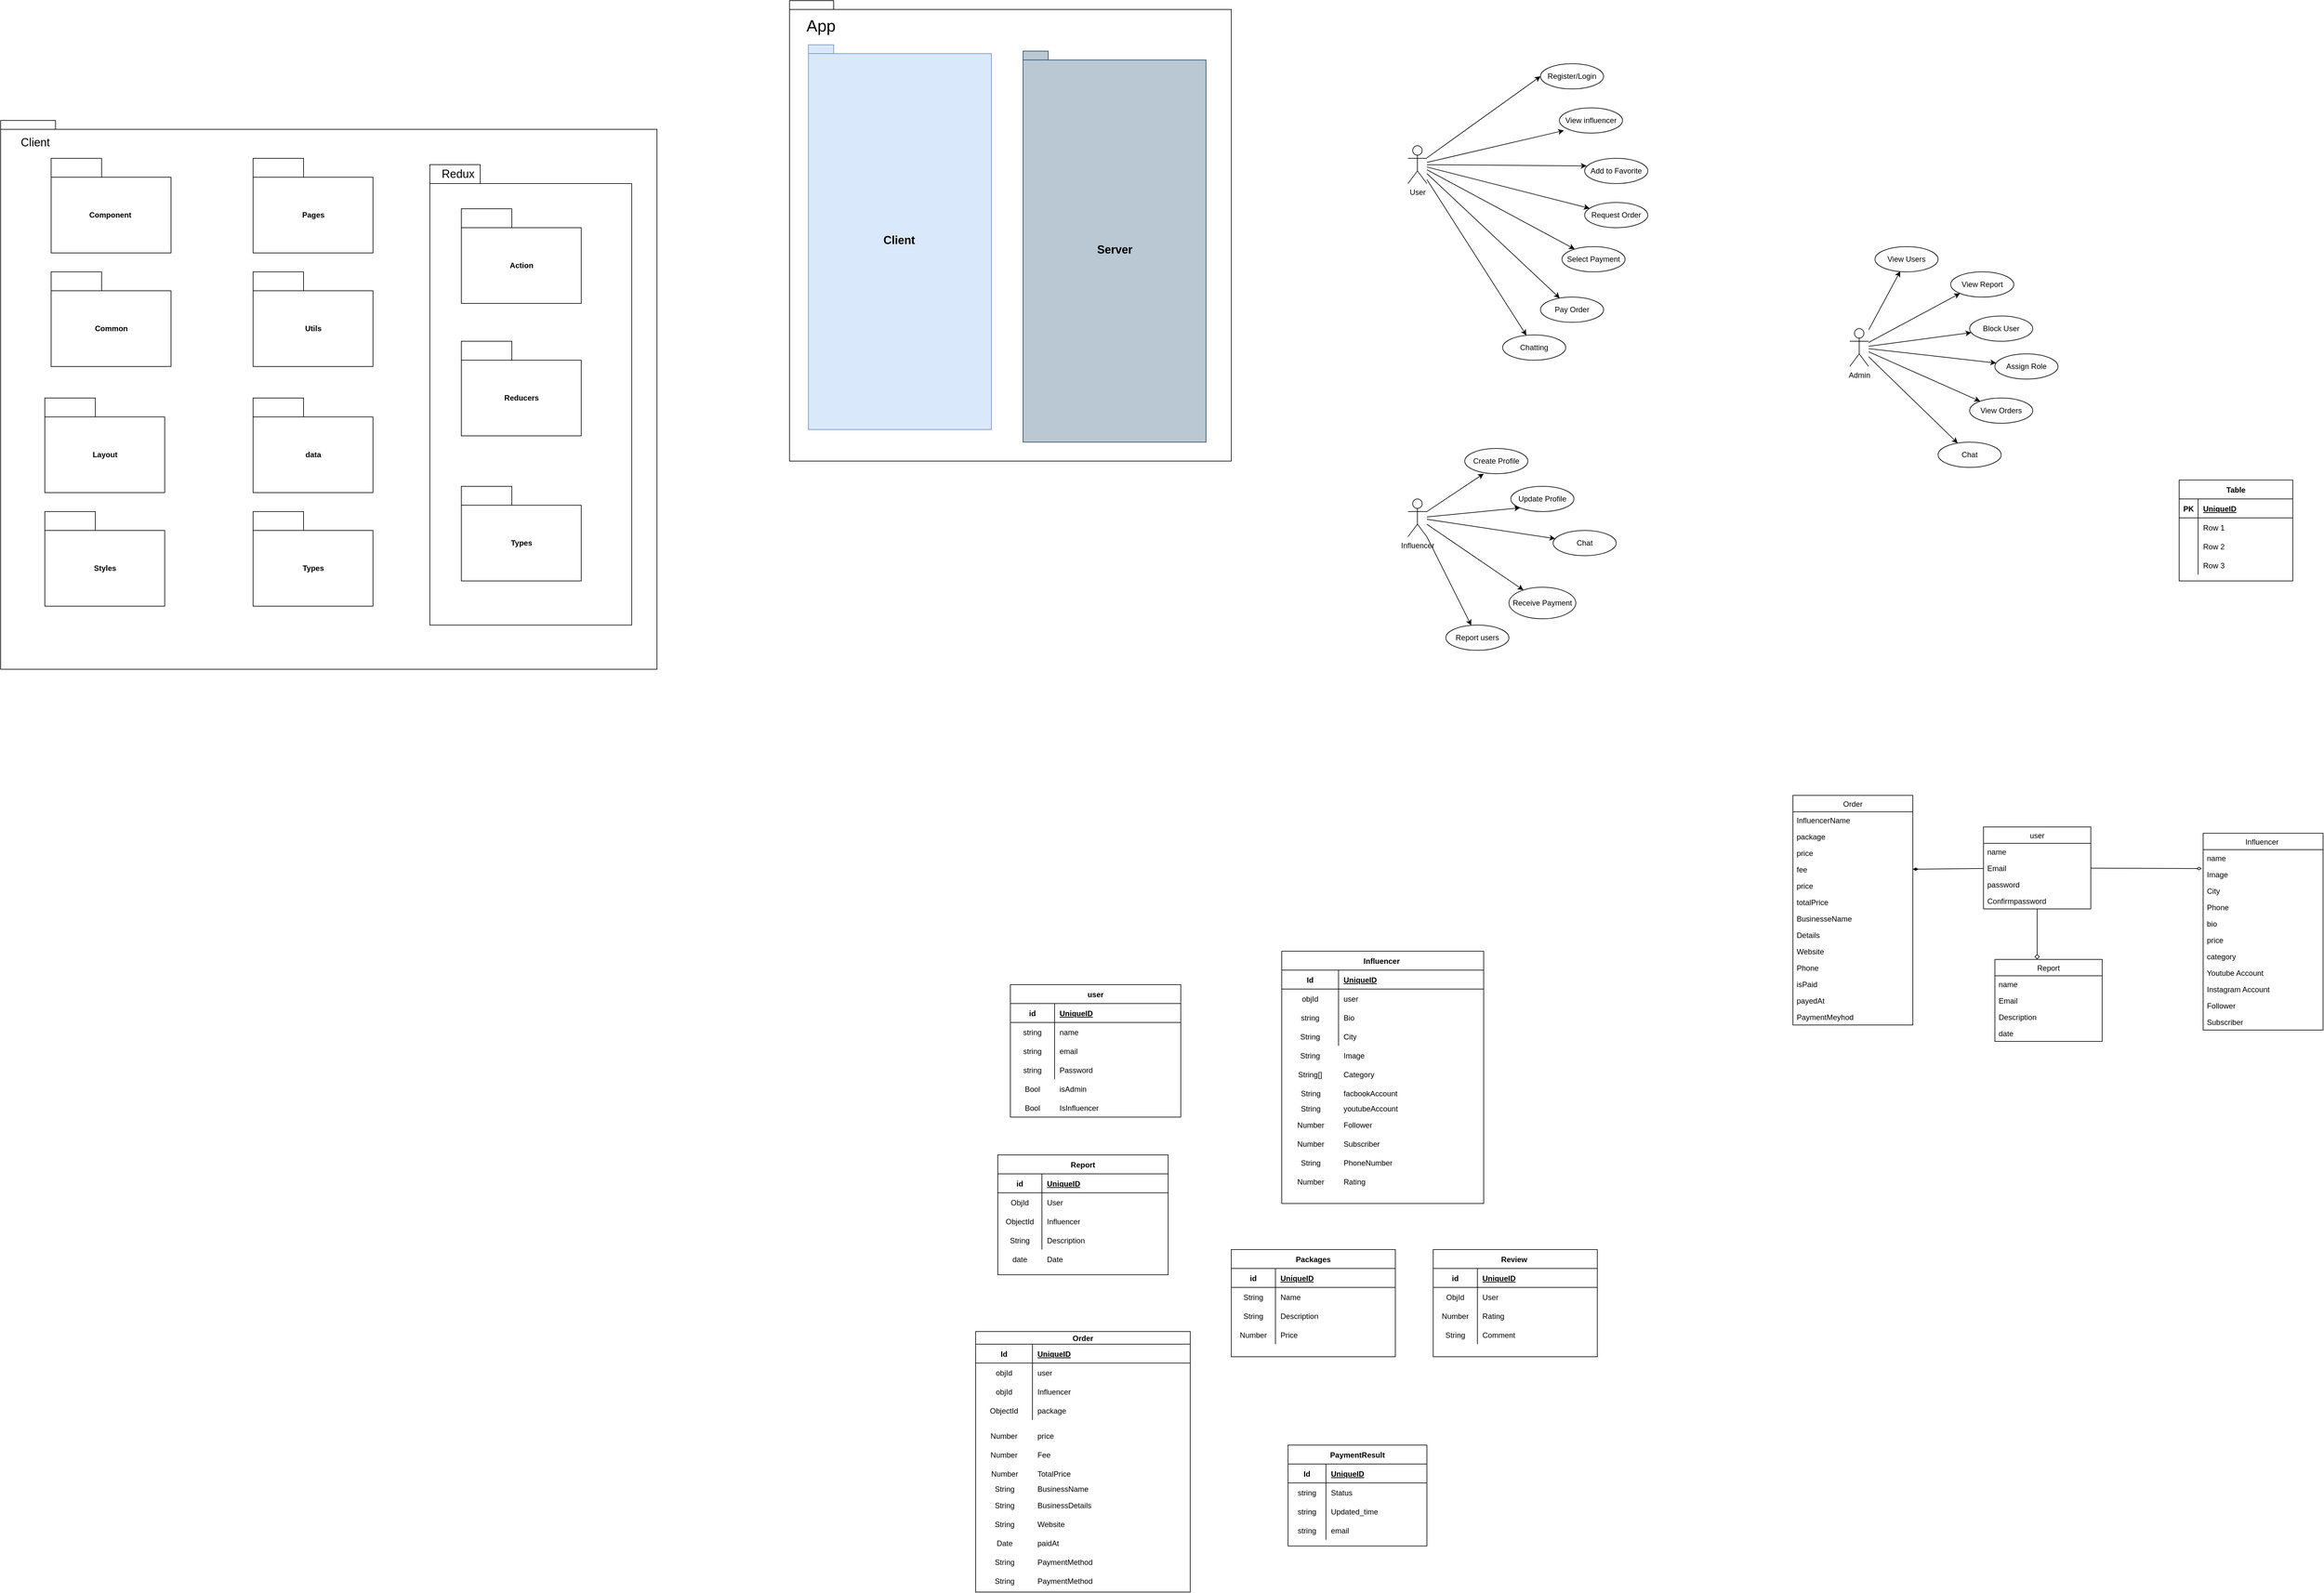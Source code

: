 <mxfile version="14.8.0" type="github">
  <diagram id="4VK42Dbmwc7l5CnfM7Ee" name="Page-1">
    <mxGraphModel dx="4382" dy="1100" grid="1" gridSize="10" guides="1" tooltips="1" connect="1" arrows="1" fold="1" page="1" pageScale="1" pageWidth="827" pageHeight="1169" math="0" shadow="0">
      <root>
        <mxCell id="0" />
        <mxCell id="1" parent="0" />
        <mxCell id="XOTThE4RcaoDm8LRYg5e-11" style="rounded=0;orthogonalLoop=1;jettySize=auto;html=1;entryX=0;entryY=0.5;entryDx=0;entryDy=0;" edge="1" parent="1" source="XOTThE4RcaoDm8LRYg5e-1" target="XOTThE4RcaoDm8LRYg5e-3">
          <mxGeometry relative="1" as="geometry" />
        </mxCell>
        <mxCell id="XOTThE4RcaoDm8LRYg5e-12" style="edgeStyle=none;rounded=0;orthogonalLoop=1;jettySize=auto;html=1;entryX=0.07;entryY=0.9;entryDx=0;entryDy=0;entryPerimeter=0;" edge="1" parent="1" source="XOTThE4RcaoDm8LRYg5e-1" target="XOTThE4RcaoDm8LRYg5e-4">
          <mxGeometry relative="1" as="geometry" />
        </mxCell>
        <mxCell id="XOTThE4RcaoDm8LRYg5e-13" style="edgeStyle=none;rounded=0;orthogonalLoop=1;jettySize=auto;html=1;entryX=0.03;entryY=0.3;entryDx=0;entryDy=0;entryPerimeter=0;" edge="1" parent="1" source="XOTThE4RcaoDm8LRYg5e-1" target="XOTThE4RcaoDm8LRYg5e-5">
          <mxGeometry relative="1" as="geometry" />
        </mxCell>
        <mxCell id="XOTThE4RcaoDm8LRYg5e-14" style="edgeStyle=none;rounded=0;orthogonalLoop=1;jettySize=auto;html=1;" edge="1" parent="1" source="XOTThE4RcaoDm8LRYg5e-1" target="XOTThE4RcaoDm8LRYg5e-6">
          <mxGeometry relative="1" as="geometry" />
        </mxCell>
        <mxCell id="XOTThE4RcaoDm8LRYg5e-15" style="edgeStyle=none;rounded=0;orthogonalLoop=1;jettySize=auto;html=1;" edge="1" parent="1" source="XOTThE4RcaoDm8LRYg5e-1" target="XOTThE4RcaoDm8LRYg5e-7">
          <mxGeometry relative="1" as="geometry" />
        </mxCell>
        <mxCell id="XOTThE4RcaoDm8LRYg5e-16" style="edgeStyle=none;rounded=0;orthogonalLoop=1;jettySize=auto;html=1;" edge="1" parent="1" source="XOTThE4RcaoDm8LRYg5e-1" target="XOTThE4RcaoDm8LRYg5e-9">
          <mxGeometry relative="1" as="geometry" />
        </mxCell>
        <mxCell id="XOTThE4RcaoDm8LRYg5e-17" style="edgeStyle=none;rounded=0;orthogonalLoop=1;jettySize=auto;html=1;" edge="1" parent="1" source="XOTThE4RcaoDm8LRYg5e-1" target="XOTThE4RcaoDm8LRYg5e-10">
          <mxGeometry relative="1" as="geometry" />
        </mxCell>
        <mxCell id="XOTThE4RcaoDm8LRYg5e-1" value="User" style="shape=umlActor;verticalLabelPosition=bottom;verticalAlign=top;html=1;outlineConnect=0;" vertex="1" parent="1">
          <mxGeometry x="120" y="320" width="30" height="60" as="geometry" />
        </mxCell>
        <mxCell id="XOTThE4RcaoDm8LRYg5e-3" value="Register/Login" style="ellipse;whiteSpace=wrap;html=1;align=center;" vertex="1" parent="1">
          <mxGeometry x="330" y="190" width="100" height="40" as="geometry" />
        </mxCell>
        <mxCell id="XOTThE4RcaoDm8LRYg5e-4" value="View influencer" style="ellipse;whiteSpace=wrap;html=1;align=center;" vertex="1" parent="1">
          <mxGeometry x="360" y="260" width="100" height="40" as="geometry" />
        </mxCell>
        <mxCell id="XOTThE4RcaoDm8LRYg5e-5" value="Add to Favorite" style="ellipse;whiteSpace=wrap;html=1;align=center;" vertex="1" parent="1">
          <mxGeometry x="400" y="340" width="100" height="40" as="geometry" />
        </mxCell>
        <mxCell id="XOTThE4RcaoDm8LRYg5e-6" value="Request Order" style="ellipse;whiteSpace=wrap;html=1;align=center;" vertex="1" parent="1">
          <mxGeometry x="400" y="410" width="100" height="40" as="geometry" />
        </mxCell>
        <mxCell id="XOTThE4RcaoDm8LRYg5e-7" value="Select Payment" style="ellipse;whiteSpace=wrap;html=1;align=center;" vertex="1" parent="1">
          <mxGeometry x="364" y="480" width="100" height="40" as="geometry" />
        </mxCell>
        <mxCell id="XOTThE4RcaoDm8LRYg5e-9" value="Pay Order" style="ellipse;whiteSpace=wrap;html=1;align=center;" vertex="1" parent="1">
          <mxGeometry x="330" y="560" width="100" height="40" as="geometry" />
        </mxCell>
        <mxCell id="XOTThE4RcaoDm8LRYg5e-10" value="Chatting" style="ellipse;whiteSpace=wrap;html=1;align=center;" vertex="1" parent="1">
          <mxGeometry x="270" y="620" width="100" height="40" as="geometry" />
        </mxCell>
        <mxCell id="XOTThE4RcaoDm8LRYg5e-26" style="edgeStyle=none;rounded=0;orthogonalLoop=1;jettySize=auto;html=1;" edge="1" parent="1" source="XOTThE4RcaoDm8LRYg5e-18">
          <mxGeometry relative="1" as="geometry">
            <mxPoint x="240" y="840" as="targetPoint" />
          </mxGeometry>
        </mxCell>
        <mxCell id="XOTThE4RcaoDm8LRYg5e-27" style="edgeStyle=none;rounded=0;orthogonalLoop=1;jettySize=auto;html=1;entryX=0;entryY=1;entryDx=0;entryDy=0;" edge="1" parent="1" source="XOTThE4RcaoDm8LRYg5e-18" target="XOTThE4RcaoDm8LRYg5e-22">
          <mxGeometry relative="1" as="geometry" />
        </mxCell>
        <mxCell id="XOTThE4RcaoDm8LRYg5e-28" style="edgeStyle=none;rounded=0;orthogonalLoop=1;jettySize=auto;html=1;" edge="1" parent="1" source="XOTThE4RcaoDm8LRYg5e-18" target="XOTThE4RcaoDm8LRYg5e-23">
          <mxGeometry relative="1" as="geometry" />
        </mxCell>
        <mxCell id="XOTThE4RcaoDm8LRYg5e-29" style="edgeStyle=none;rounded=0;orthogonalLoop=1;jettySize=auto;html=1;" edge="1" parent="1" source="XOTThE4RcaoDm8LRYg5e-18" target="XOTThE4RcaoDm8LRYg5e-24">
          <mxGeometry relative="1" as="geometry" />
        </mxCell>
        <mxCell id="XOTThE4RcaoDm8LRYg5e-30" style="edgeStyle=none;rounded=0;orthogonalLoop=1;jettySize=auto;html=1;" edge="1" parent="1" source="XOTThE4RcaoDm8LRYg5e-18" target="XOTThE4RcaoDm8LRYg5e-25">
          <mxGeometry relative="1" as="geometry" />
        </mxCell>
        <mxCell id="XOTThE4RcaoDm8LRYg5e-18" value="Influencer" style="shape=umlActor;verticalLabelPosition=bottom;verticalAlign=top;html=1;outlineConnect=0;" vertex="1" parent="1">
          <mxGeometry x="120" y="880" width="30" height="60" as="geometry" />
        </mxCell>
        <mxCell id="XOTThE4RcaoDm8LRYg5e-21" value="Create Profile" style="ellipse;whiteSpace=wrap;html=1;align=center;" vertex="1" parent="1">
          <mxGeometry x="210" y="800" width="100" height="40" as="geometry" />
        </mxCell>
        <mxCell id="XOTThE4RcaoDm8LRYg5e-22" value="Update Profile" style="ellipse;whiteSpace=wrap;html=1;align=center;" vertex="1" parent="1">
          <mxGeometry x="283" y="860" width="100" height="40" as="geometry" />
        </mxCell>
        <mxCell id="XOTThE4RcaoDm8LRYg5e-23" value="Chat" style="ellipse;whiteSpace=wrap;html=1;align=center;" vertex="1" parent="1">
          <mxGeometry x="350" y="930" width="100" height="40" as="geometry" />
        </mxCell>
        <mxCell id="XOTThE4RcaoDm8LRYg5e-24" value="Receive Payment" style="ellipse;whiteSpace=wrap;html=1;align=center;" vertex="1" parent="1">
          <mxGeometry x="280" y="1020" width="106" height="50" as="geometry" />
        </mxCell>
        <mxCell id="XOTThE4RcaoDm8LRYg5e-25" value="Report users" style="ellipse;whiteSpace=wrap;html=1;align=center;" vertex="1" parent="1">
          <mxGeometry x="180" y="1080" width="100" height="40" as="geometry" />
        </mxCell>
        <mxCell id="XOTThE4RcaoDm8LRYg5e-41" style="edgeStyle=none;rounded=0;orthogonalLoop=1;jettySize=auto;html=1;entryX=0.4;entryY=0.975;entryDx=0;entryDy=0;entryPerimeter=0;" edge="1" parent="1" source="XOTThE4RcaoDm8LRYg5e-33" target="XOTThE4RcaoDm8LRYg5e-34">
          <mxGeometry relative="1" as="geometry" />
        </mxCell>
        <mxCell id="XOTThE4RcaoDm8LRYg5e-42" style="edgeStyle=none;rounded=0;orthogonalLoop=1;jettySize=auto;html=1;entryX=0;entryY=1;entryDx=0;entryDy=0;" edge="1" parent="1" source="XOTThE4RcaoDm8LRYg5e-33" target="XOTThE4RcaoDm8LRYg5e-35">
          <mxGeometry relative="1" as="geometry" />
        </mxCell>
        <mxCell id="XOTThE4RcaoDm8LRYg5e-43" style="edgeStyle=none;rounded=0;orthogonalLoop=1;jettySize=auto;html=1;" edge="1" parent="1" source="XOTThE4RcaoDm8LRYg5e-33" target="XOTThE4RcaoDm8LRYg5e-36">
          <mxGeometry relative="1" as="geometry" />
        </mxCell>
        <mxCell id="XOTThE4RcaoDm8LRYg5e-44" style="edgeStyle=none;rounded=0;orthogonalLoop=1;jettySize=auto;html=1;" edge="1" parent="1" source="XOTThE4RcaoDm8LRYg5e-33" target="XOTThE4RcaoDm8LRYg5e-37">
          <mxGeometry relative="1" as="geometry" />
        </mxCell>
        <mxCell id="XOTThE4RcaoDm8LRYg5e-45" style="edgeStyle=none;rounded=0;orthogonalLoop=1;jettySize=auto;html=1;" edge="1" parent="1" source="XOTThE4RcaoDm8LRYg5e-33" target="XOTThE4RcaoDm8LRYg5e-38">
          <mxGeometry relative="1" as="geometry" />
        </mxCell>
        <mxCell id="XOTThE4RcaoDm8LRYg5e-46" style="edgeStyle=none;rounded=0;orthogonalLoop=1;jettySize=auto;html=1;" edge="1" parent="1" source="XOTThE4RcaoDm8LRYg5e-33" target="XOTThE4RcaoDm8LRYg5e-39">
          <mxGeometry relative="1" as="geometry" />
        </mxCell>
        <mxCell id="XOTThE4RcaoDm8LRYg5e-33" value="Admin" style="shape=umlActor;verticalLabelPosition=bottom;verticalAlign=top;html=1;outlineConnect=0;" vertex="1" parent="1">
          <mxGeometry x="820" y="610" width="30" height="60" as="geometry" />
        </mxCell>
        <mxCell id="XOTThE4RcaoDm8LRYg5e-34" value="View Users" style="ellipse;whiteSpace=wrap;html=1;align=center;" vertex="1" parent="1">
          <mxGeometry x="860" y="480" width="100" height="40" as="geometry" />
        </mxCell>
        <mxCell id="XOTThE4RcaoDm8LRYg5e-35" value="View Report" style="ellipse;whiteSpace=wrap;html=1;align=center;" vertex="1" parent="1">
          <mxGeometry x="980" y="520" width="100" height="40" as="geometry" />
        </mxCell>
        <mxCell id="XOTThE4RcaoDm8LRYg5e-36" value="Block User" style="ellipse;whiteSpace=wrap;html=1;align=center;" vertex="1" parent="1">
          <mxGeometry x="1010" y="590" width="100" height="40" as="geometry" />
        </mxCell>
        <mxCell id="XOTThE4RcaoDm8LRYg5e-37" value="Assign Role" style="ellipse;whiteSpace=wrap;html=1;align=center;" vertex="1" parent="1">
          <mxGeometry x="1050" y="650" width="100" height="40" as="geometry" />
        </mxCell>
        <mxCell id="XOTThE4RcaoDm8LRYg5e-38" value="View Orders" style="ellipse;whiteSpace=wrap;html=1;align=center;" vertex="1" parent="1">
          <mxGeometry x="1010" y="720" width="100" height="40" as="geometry" />
        </mxCell>
        <mxCell id="XOTThE4RcaoDm8LRYg5e-39" value="Chat" style="ellipse;whiteSpace=wrap;html=1;align=center;" vertex="1" parent="1">
          <mxGeometry x="960" y="790" width="100" height="40" as="geometry" />
        </mxCell>
        <mxCell id="XOTThE4RcaoDm8LRYg5e-110" style="edgeStyle=none;rounded=0;orthogonalLoop=1;jettySize=auto;html=1;entryX=0.394;entryY=0;entryDx=0;entryDy=0;entryPerimeter=0;endArrow=diamond;endFill=0;" edge="1" parent="1" source="XOTThE4RcaoDm8LRYg5e-47" target="XOTThE4RcaoDm8LRYg5e-89">
          <mxGeometry relative="1" as="geometry" />
        </mxCell>
        <mxCell id="XOTThE4RcaoDm8LRYg5e-47" value="user" style="swimlane;fontStyle=0;childLayout=stackLayout;horizontal=1;startSize=26;fillColor=none;horizontalStack=0;resizeParent=1;resizeParentMax=0;resizeLast=0;collapsible=1;marginBottom=0;" vertex="1" parent="1">
          <mxGeometry x="1032" y="1400" width="170" height="130" as="geometry" />
        </mxCell>
        <mxCell id="XOTThE4RcaoDm8LRYg5e-48" value="name" style="text;strokeColor=none;fillColor=none;align=left;verticalAlign=top;spacingLeft=4;spacingRight=4;overflow=hidden;rotatable=0;points=[[0,0.5],[1,0.5]];portConstraint=eastwest;" vertex="1" parent="XOTThE4RcaoDm8LRYg5e-47">
          <mxGeometry y="26" width="170" height="26" as="geometry" />
        </mxCell>
        <mxCell id="XOTThE4RcaoDm8LRYg5e-49" value="Email" style="text;strokeColor=none;fillColor=none;align=left;verticalAlign=top;spacingLeft=4;spacingRight=4;overflow=hidden;rotatable=0;points=[[0,0.5],[1,0.5]];portConstraint=eastwest;" vertex="1" parent="XOTThE4RcaoDm8LRYg5e-47">
          <mxGeometry y="52" width="170" height="26" as="geometry" />
        </mxCell>
        <mxCell id="XOTThE4RcaoDm8LRYg5e-50" value="password" style="text;strokeColor=none;fillColor=none;align=left;verticalAlign=top;spacingLeft=4;spacingRight=4;overflow=hidden;rotatable=0;points=[[0,0.5],[1,0.5]];portConstraint=eastwest;" vertex="1" parent="XOTThE4RcaoDm8LRYg5e-47">
          <mxGeometry y="78" width="170" height="26" as="geometry" />
        </mxCell>
        <mxCell id="XOTThE4RcaoDm8LRYg5e-51" value="Confirmpassword" style="text;strokeColor=none;fillColor=none;align=left;verticalAlign=top;spacingLeft=4;spacingRight=4;overflow=hidden;rotatable=0;points=[[0,0.5],[1,0.5]];portConstraint=eastwest;" vertex="1" parent="XOTThE4RcaoDm8LRYg5e-47">
          <mxGeometry y="104" width="170" height="26" as="geometry" />
        </mxCell>
        <mxCell id="XOTThE4RcaoDm8LRYg5e-52" value="Influencer " style="swimlane;fontStyle=0;childLayout=stackLayout;horizontal=1;startSize=26;fillColor=none;horizontalStack=0;resizeParent=1;resizeParentMax=0;resizeLast=0;collapsible=1;marginBottom=0;" vertex="1" parent="1">
          <mxGeometry x="1380" y="1410" width="190" height="312" as="geometry" />
        </mxCell>
        <mxCell id="XOTThE4RcaoDm8LRYg5e-53" value="name" style="text;strokeColor=none;fillColor=none;align=left;verticalAlign=top;spacingLeft=4;spacingRight=4;overflow=hidden;rotatable=0;points=[[0,0.5],[1,0.5]];portConstraint=eastwest;" vertex="1" parent="XOTThE4RcaoDm8LRYg5e-52">
          <mxGeometry y="26" width="190" height="26" as="geometry" />
        </mxCell>
        <mxCell id="XOTThE4RcaoDm8LRYg5e-54" value="Image" style="text;strokeColor=none;fillColor=none;align=left;verticalAlign=top;spacingLeft=4;spacingRight=4;overflow=hidden;rotatable=0;points=[[0,0.5],[1,0.5]];portConstraint=eastwest;" vertex="1" parent="XOTThE4RcaoDm8LRYg5e-52">
          <mxGeometry y="52" width="190" height="26" as="geometry" />
        </mxCell>
        <mxCell id="XOTThE4RcaoDm8LRYg5e-55" value="City" style="text;strokeColor=none;fillColor=none;align=left;verticalAlign=top;spacingLeft=4;spacingRight=4;overflow=hidden;rotatable=0;points=[[0,0.5],[1,0.5]];portConstraint=eastwest;" vertex="1" parent="XOTThE4RcaoDm8LRYg5e-52">
          <mxGeometry y="78" width="190" height="26" as="geometry" />
        </mxCell>
        <mxCell id="XOTThE4RcaoDm8LRYg5e-57" value="Phone" style="text;strokeColor=none;fillColor=none;align=left;verticalAlign=top;spacingLeft=4;spacingRight=4;overflow=hidden;rotatable=0;points=[[0,0.5],[1,0.5]];portConstraint=eastwest;" vertex="1" parent="XOTThE4RcaoDm8LRYg5e-52">
          <mxGeometry y="104" width="190" height="26" as="geometry" />
        </mxCell>
        <mxCell id="XOTThE4RcaoDm8LRYg5e-64" value="bio" style="text;strokeColor=none;fillColor=none;align=left;verticalAlign=top;spacingLeft=4;spacingRight=4;overflow=hidden;rotatable=0;points=[[0,0.5],[1,0.5]];portConstraint=eastwest;" vertex="1" parent="XOTThE4RcaoDm8LRYg5e-52">
          <mxGeometry y="130" width="190" height="26" as="geometry" />
        </mxCell>
        <mxCell id="XOTThE4RcaoDm8LRYg5e-56" value="price" style="text;strokeColor=none;fillColor=none;align=left;verticalAlign=top;spacingLeft=4;spacingRight=4;overflow=hidden;rotatable=0;points=[[0,0.5],[1,0.5]];portConstraint=eastwest;" vertex="1" parent="XOTThE4RcaoDm8LRYg5e-52">
          <mxGeometry y="156" width="190" height="26" as="geometry" />
        </mxCell>
        <mxCell id="XOTThE4RcaoDm8LRYg5e-65" value="category" style="text;strokeColor=none;fillColor=none;align=left;verticalAlign=top;spacingLeft=4;spacingRight=4;overflow=hidden;rotatable=0;points=[[0,0.5],[1,0.5]];portConstraint=eastwest;" vertex="1" parent="XOTThE4RcaoDm8LRYg5e-52">
          <mxGeometry y="182" width="190" height="26" as="geometry" />
        </mxCell>
        <mxCell id="XOTThE4RcaoDm8LRYg5e-67" value="Youtube Account" style="text;strokeColor=none;fillColor=none;align=left;verticalAlign=top;spacingLeft=4;spacingRight=4;overflow=hidden;rotatable=0;points=[[0,0.5],[1,0.5]];portConstraint=eastwest;" vertex="1" parent="XOTThE4RcaoDm8LRYg5e-52">
          <mxGeometry y="208" width="190" height="26" as="geometry" />
        </mxCell>
        <mxCell id="XOTThE4RcaoDm8LRYg5e-69" value="Instagram Account" style="text;strokeColor=none;fillColor=none;align=left;verticalAlign=top;spacingLeft=4;spacingRight=4;overflow=hidden;rotatable=0;points=[[0,0.5],[1,0.5]];portConstraint=eastwest;" vertex="1" parent="XOTThE4RcaoDm8LRYg5e-52">
          <mxGeometry y="234" width="190" height="26" as="geometry" />
        </mxCell>
        <mxCell id="XOTThE4RcaoDm8LRYg5e-68" value="Follower" style="text;strokeColor=none;fillColor=none;align=left;verticalAlign=top;spacingLeft=4;spacingRight=4;overflow=hidden;rotatable=0;points=[[0,0.5],[1,0.5]];portConstraint=eastwest;" vertex="1" parent="XOTThE4RcaoDm8LRYg5e-52">
          <mxGeometry y="260" width="190" height="26" as="geometry" />
        </mxCell>
        <mxCell id="XOTThE4RcaoDm8LRYg5e-66" value="Subscriber" style="text;strokeColor=none;fillColor=none;align=left;verticalAlign=top;spacingLeft=4;spacingRight=4;overflow=hidden;rotatable=0;points=[[0,0.5],[1,0.5]];portConstraint=eastwest;" vertex="1" parent="XOTThE4RcaoDm8LRYg5e-52">
          <mxGeometry y="286" width="190" height="26" as="geometry" />
        </mxCell>
        <mxCell id="XOTThE4RcaoDm8LRYg5e-70" value="Order" style="swimlane;fontStyle=0;childLayout=stackLayout;horizontal=1;startSize=26;fillColor=none;horizontalStack=0;resizeParent=1;resizeParentMax=0;resizeLast=0;collapsible=1;marginBottom=0;" vertex="1" parent="1">
          <mxGeometry x="730" y="1350" width="190" height="364" as="geometry" />
        </mxCell>
        <mxCell id="XOTThE4RcaoDm8LRYg5e-71" value="InfluencerName" style="text;strokeColor=none;fillColor=none;align=left;verticalAlign=top;spacingLeft=4;spacingRight=4;overflow=hidden;rotatable=0;points=[[0,0.5],[1,0.5]];portConstraint=eastwest;" vertex="1" parent="XOTThE4RcaoDm8LRYg5e-70">
          <mxGeometry y="26" width="190" height="26" as="geometry" />
        </mxCell>
        <mxCell id="XOTThE4RcaoDm8LRYg5e-72" value="package" style="text;strokeColor=none;fillColor=none;align=left;verticalAlign=top;spacingLeft=4;spacingRight=4;overflow=hidden;rotatable=0;points=[[0,0.5],[1,0.5]];portConstraint=eastwest;" vertex="1" parent="XOTThE4RcaoDm8LRYg5e-70">
          <mxGeometry y="52" width="190" height="26" as="geometry" />
        </mxCell>
        <mxCell id="XOTThE4RcaoDm8LRYg5e-73" value="price" style="text;strokeColor=none;fillColor=none;align=left;verticalAlign=top;spacingLeft=4;spacingRight=4;overflow=hidden;rotatable=0;points=[[0,0.5],[1,0.5]];portConstraint=eastwest;" vertex="1" parent="XOTThE4RcaoDm8LRYg5e-70">
          <mxGeometry y="78" width="190" height="26" as="geometry" />
        </mxCell>
        <mxCell id="XOTThE4RcaoDm8LRYg5e-74" value="fee" style="text;strokeColor=none;fillColor=none;align=left;verticalAlign=top;spacingLeft=4;spacingRight=4;overflow=hidden;rotatable=0;points=[[0,0.5],[1,0.5]];portConstraint=eastwest;" vertex="1" parent="XOTThE4RcaoDm8LRYg5e-70">
          <mxGeometry y="104" width="190" height="26" as="geometry" />
        </mxCell>
        <mxCell id="XOTThE4RcaoDm8LRYg5e-75" value="price" style="text;strokeColor=none;fillColor=none;align=left;verticalAlign=top;spacingLeft=4;spacingRight=4;overflow=hidden;rotatable=0;points=[[0,0.5],[1,0.5]];portConstraint=eastwest;" vertex="1" parent="XOTThE4RcaoDm8LRYg5e-70">
          <mxGeometry y="130" width="190" height="26" as="geometry" />
        </mxCell>
        <mxCell id="XOTThE4RcaoDm8LRYg5e-76" value="totalPrice" style="text;strokeColor=none;fillColor=none;align=left;verticalAlign=top;spacingLeft=4;spacingRight=4;overflow=hidden;rotatable=0;points=[[0,0.5],[1,0.5]];portConstraint=eastwest;" vertex="1" parent="XOTThE4RcaoDm8LRYg5e-70">
          <mxGeometry y="156" width="190" height="26" as="geometry" />
        </mxCell>
        <mxCell id="XOTThE4RcaoDm8LRYg5e-77" value="BusinesseName" style="text;strokeColor=none;fillColor=none;align=left;verticalAlign=top;spacingLeft=4;spacingRight=4;overflow=hidden;rotatable=0;points=[[0,0.5],[1,0.5]];portConstraint=eastwest;" vertex="1" parent="XOTThE4RcaoDm8LRYg5e-70">
          <mxGeometry y="182" width="190" height="26" as="geometry" />
        </mxCell>
        <mxCell id="XOTThE4RcaoDm8LRYg5e-78" value="Details" style="text;strokeColor=none;fillColor=none;align=left;verticalAlign=top;spacingLeft=4;spacingRight=4;overflow=hidden;rotatable=0;points=[[0,0.5],[1,0.5]];portConstraint=eastwest;" vertex="1" parent="XOTThE4RcaoDm8LRYg5e-70">
          <mxGeometry y="208" width="190" height="26" as="geometry" />
        </mxCell>
        <mxCell id="XOTThE4RcaoDm8LRYg5e-79" value="Website" style="text;strokeColor=none;fillColor=none;align=left;verticalAlign=top;spacingLeft=4;spacingRight=4;overflow=hidden;rotatable=0;points=[[0,0.5],[1,0.5]];portConstraint=eastwest;" vertex="1" parent="XOTThE4RcaoDm8LRYg5e-70">
          <mxGeometry y="234" width="190" height="26" as="geometry" />
        </mxCell>
        <mxCell id="XOTThE4RcaoDm8LRYg5e-80" value="Phone" style="text;strokeColor=none;fillColor=none;align=left;verticalAlign=top;spacingLeft=4;spacingRight=4;overflow=hidden;rotatable=0;points=[[0,0.5],[1,0.5]];portConstraint=eastwest;" vertex="1" parent="XOTThE4RcaoDm8LRYg5e-70">
          <mxGeometry y="260" width="190" height="26" as="geometry" />
        </mxCell>
        <mxCell id="XOTThE4RcaoDm8LRYg5e-82" value="isPaid" style="text;strokeColor=none;fillColor=none;align=left;verticalAlign=top;spacingLeft=4;spacingRight=4;overflow=hidden;rotatable=0;points=[[0,0.5],[1,0.5]];portConstraint=eastwest;" vertex="1" parent="XOTThE4RcaoDm8LRYg5e-70">
          <mxGeometry y="286" width="190" height="26" as="geometry" />
        </mxCell>
        <mxCell id="XOTThE4RcaoDm8LRYg5e-83" value="payedAt" style="text;strokeColor=none;fillColor=none;align=left;verticalAlign=top;spacingLeft=4;spacingRight=4;overflow=hidden;rotatable=0;points=[[0,0.5],[1,0.5]];portConstraint=eastwest;" vertex="1" parent="XOTThE4RcaoDm8LRYg5e-70">
          <mxGeometry y="312" width="190" height="26" as="geometry" />
        </mxCell>
        <mxCell id="XOTThE4RcaoDm8LRYg5e-81" value="PaymentMeyhod" style="text;strokeColor=none;fillColor=none;align=left;verticalAlign=top;spacingLeft=4;spacingRight=4;overflow=hidden;rotatable=0;points=[[0,0.5],[1,0.5]];portConstraint=eastwest;" vertex="1" parent="XOTThE4RcaoDm8LRYg5e-70">
          <mxGeometry y="338" width="190" height="26" as="geometry" />
        </mxCell>
        <mxCell id="XOTThE4RcaoDm8LRYg5e-89" value="Report" style="swimlane;fontStyle=0;childLayout=stackLayout;horizontal=1;startSize=26;fillColor=none;horizontalStack=0;resizeParent=1;resizeParentMax=0;resizeLast=0;collapsible=1;marginBottom=0;" vertex="1" parent="1">
          <mxGeometry x="1050" y="1610" width="170" height="130" as="geometry" />
        </mxCell>
        <mxCell id="XOTThE4RcaoDm8LRYg5e-90" value="name" style="text;strokeColor=none;fillColor=none;align=left;verticalAlign=top;spacingLeft=4;spacingRight=4;overflow=hidden;rotatable=0;points=[[0,0.5],[1,0.5]];portConstraint=eastwest;" vertex="1" parent="XOTThE4RcaoDm8LRYg5e-89">
          <mxGeometry y="26" width="170" height="26" as="geometry" />
        </mxCell>
        <mxCell id="XOTThE4RcaoDm8LRYg5e-91" value="Email" style="text;strokeColor=none;fillColor=none;align=left;verticalAlign=top;spacingLeft=4;spacingRight=4;overflow=hidden;rotatable=0;points=[[0,0.5],[1,0.5]];portConstraint=eastwest;" vertex="1" parent="XOTThE4RcaoDm8LRYg5e-89">
          <mxGeometry y="52" width="170" height="26" as="geometry" />
        </mxCell>
        <mxCell id="XOTThE4RcaoDm8LRYg5e-92" value="Description " style="text;strokeColor=none;fillColor=none;align=left;verticalAlign=top;spacingLeft=4;spacingRight=4;overflow=hidden;rotatable=0;points=[[0,0.5],[1,0.5]];portConstraint=eastwest;" vertex="1" parent="XOTThE4RcaoDm8LRYg5e-89">
          <mxGeometry y="78" width="170" height="26" as="geometry" />
        </mxCell>
        <mxCell id="XOTThE4RcaoDm8LRYg5e-93" value="date" style="text;strokeColor=none;fillColor=none;align=left;verticalAlign=top;spacingLeft=4;spacingRight=4;overflow=hidden;rotatable=0;points=[[0,0.5],[1,0.5]];portConstraint=eastwest;" vertex="1" parent="XOTThE4RcaoDm8LRYg5e-89">
          <mxGeometry y="104" width="170" height="26" as="geometry" />
        </mxCell>
        <mxCell id="XOTThE4RcaoDm8LRYg5e-94" value="Table" style="shape=table;startSize=30;container=1;collapsible=1;childLayout=tableLayout;fixedRows=1;rowLines=0;fontStyle=1;align=center;resizeLast=1;" vertex="1" parent="1">
          <mxGeometry x="1342" y="850" width="180" height="160" as="geometry" />
        </mxCell>
        <mxCell id="XOTThE4RcaoDm8LRYg5e-95" value="" style="shape=partialRectangle;collapsible=0;dropTarget=0;pointerEvents=0;fillColor=none;top=0;left=0;bottom=1;right=0;points=[[0,0.5],[1,0.5]];portConstraint=eastwest;" vertex="1" parent="XOTThE4RcaoDm8LRYg5e-94">
          <mxGeometry y="30" width="180" height="30" as="geometry" />
        </mxCell>
        <mxCell id="XOTThE4RcaoDm8LRYg5e-96" value="PK" style="shape=partialRectangle;connectable=0;fillColor=none;top=0;left=0;bottom=0;right=0;fontStyle=1;overflow=hidden;" vertex="1" parent="XOTThE4RcaoDm8LRYg5e-95">
          <mxGeometry width="30" height="30" as="geometry" />
        </mxCell>
        <mxCell id="XOTThE4RcaoDm8LRYg5e-97" value="UniqueID" style="shape=partialRectangle;connectable=0;fillColor=none;top=0;left=0;bottom=0;right=0;align=left;spacingLeft=6;fontStyle=5;overflow=hidden;" vertex="1" parent="XOTThE4RcaoDm8LRYg5e-95">
          <mxGeometry x="30" width="150" height="30" as="geometry" />
        </mxCell>
        <mxCell id="XOTThE4RcaoDm8LRYg5e-98" value="" style="shape=partialRectangle;collapsible=0;dropTarget=0;pointerEvents=0;fillColor=none;top=0;left=0;bottom=0;right=0;points=[[0,0.5],[1,0.5]];portConstraint=eastwest;" vertex="1" parent="XOTThE4RcaoDm8LRYg5e-94">
          <mxGeometry y="60" width="180" height="30" as="geometry" />
        </mxCell>
        <mxCell id="XOTThE4RcaoDm8LRYg5e-99" value="" style="shape=partialRectangle;connectable=0;fillColor=none;top=0;left=0;bottom=0;right=0;editable=1;overflow=hidden;" vertex="1" parent="XOTThE4RcaoDm8LRYg5e-98">
          <mxGeometry width="30" height="30" as="geometry" />
        </mxCell>
        <mxCell id="XOTThE4RcaoDm8LRYg5e-100" value="Row 1" style="shape=partialRectangle;connectable=0;fillColor=none;top=0;left=0;bottom=0;right=0;align=left;spacingLeft=6;overflow=hidden;" vertex="1" parent="XOTThE4RcaoDm8LRYg5e-98">
          <mxGeometry x="30" width="150" height="30" as="geometry" />
        </mxCell>
        <mxCell id="XOTThE4RcaoDm8LRYg5e-101" value="" style="shape=partialRectangle;collapsible=0;dropTarget=0;pointerEvents=0;fillColor=none;top=0;left=0;bottom=0;right=0;points=[[0,0.5],[1,0.5]];portConstraint=eastwest;" vertex="1" parent="XOTThE4RcaoDm8LRYg5e-94">
          <mxGeometry y="90" width="180" height="30" as="geometry" />
        </mxCell>
        <mxCell id="XOTThE4RcaoDm8LRYg5e-102" value="" style="shape=partialRectangle;connectable=0;fillColor=none;top=0;left=0;bottom=0;right=0;editable=1;overflow=hidden;" vertex="1" parent="XOTThE4RcaoDm8LRYg5e-101">
          <mxGeometry width="30" height="30" as="geometry" />
        </mxCell>
        <mxCell id="XOTThE4RcaoDm8LRYg5e-103" value="Row 2" style="shape=partialRectangle;connectable=0;fillColor=none;top=0;left=0;bottom=0;right=0;align=left;spacingLeft=6;overflow=hidden;" vertex="1" parent="XOTThE4RcaoDm8LRYg5e-101">
          <mxGeometry x="30" width="150" height="30" as="geometry" />
        </mxCell>
        <mxCell id="XOTThE4RcaoDm8LRYg5e-104" value="" style="shape=partialRectangle;collapsible=0;dropTarget=0;pointerEvents=0;fillColor=none;top=0;left=0;bottom=0;right=0;points=[[0,0.5],[1,0.5]];portConstraint=eastwest;" vertex="1" parent="XOTThE4RcaoDm8LRYg5e-94">
          <mxGeometry y="120" width="180" height="30" as="geometry" />
        </mxCell>
        <mxCell id="XOTThE4RcaoDm8LRYg5e-105" value="" style="shape=partialRectangle;connectable=0;fillColor=none;top=0;left=0;bottom=0;right=0;editable=1;overflow=hidden;" vertex="1" parent="XOTThE4RcaoDm8LRYg5e-104">
          <mxGeometry width="30" height="30" as="geometry" />
        </mxCell>
        <mxCell id="XOTThE4RcaoDm8LRYg5e-106" value="Row 3" style="shape=partialRectangle;connectable=0;fillColor=none;top=0;left=0;bottom=0;right=0;align=left;spacingLeft=6;overflow=hidden;" vertex="1" parent="XOTThE4RcaoDm8LRYg5e-104">
          <mxGeometry x="30" width="150" height="30" as="geometry" />
        </mxCell>
        <mxCell id="XOTThE4RcaoDm8LRYg5e-111" style="edgeStyle=none;rounded=0;orthogonalLoop=1;jettySize=auto;html=1;entryX=-0.011;entryY=0.154;entryDx=0;entryDy=0;entryPerimeter=0;endArrow=diamondThin;endFill=0;" edge="1" parent="1" source="XOTThE4RcaoDm8LRYg5e-49" target="XOTThE4RcaoDm8LRYg5e-54">
          <mxGeometry relative="1" as="geometry" />
        </mxCell>
        <mxCell id="XOTThE4RcaoDm8LRYg5e-112" style="edgeStyle=none;rounded=0;orthogonalLoop=1;jettySize=auto;html=1;entryX=1;entryY=0.5;entryDx=0;entryDy=0;endArrow=diamondThin;endFill=1;" edge="1" parent="1" source="XOTThE4RcaoDm8LRYg5e-49" target="XOTThE4RcaoDm8LRYg5e-74">
          <mxGeometry relative="1" as="geometry" />
        </mxCell>
        <mxCell id="XOTThE4RcaoDm8LRYg5e-118" value="user" style="shape=table;startSize=30;container=1;collapsible=1;childLayout=tableLayout;fixedRows=1;rowLines=0;fontStyle=1;align=center;resizeLast=1;" vertex="1" parent="1">
          <mxGeometry x="-510" y="1650" width="270" height="210" as="geometry" />
        </mxCell>
        <mxCell id="XOTThE4RcaoDm8LRYg5e-119" value="" style="shape=partialRectangle;collapsible=0;dropTarget=0;pointerEvents=0;fillColor=none;top=0;left=0;bottom=1;right=0;points=[[0,0.5],[1,0.5]];portConstraint=eastwest;" vertex="1" parent="XOTThE4RcaoDm8LRYg5e-118">
          <mxGeometry y="30" width="270" height="30" as="geometry" />
        </mxCell>
        <mxCell id="XOTThE4RcaoDm8LRYg5e-120" value="id" style="shape=partialRectangle;connectable=0;fillColor=none;top=0;left=0;bottom=0;right=0;fontStyle=1;overflow=hidden;" vertex="1" parent="XOTThE4RcaoDm8LRYg5e-119">
          <mxGeometry width="70" height="30" as="geometry" />
        </mxCell>
        <mxCell id="XOTThE4RcaoDm8LRYg5e-121" value="UniqueID" style="shape=partialRectangle;connectable=0;fillColor=none;top=0;left=0;bottom=0;right=0;align=left;spacingLeft=6;fontStyle=5;overflow=hidden;" vertex="1" parent="XOTThE4RcaoDm8LRYg5e-119">
          <mxGeometry x="70" width="200" height="30" as="geometry" />
        </mxCell>
        <mxCell id="XOTThE4RcaoDm8LRYg5e-122" value="" style="shape=partialRectangle;collapsible=0;dropTarget=0;pointerEvents=0;fillColor=none;top=0;left=0;bottom=0;right=0;points=[[0,0.5],[1,0.5]];portConstraint=eastwest;" vertex="1" parent="XOTThE4RcaoDm8LRYg5e-118">
          <mxGeometry y="60" width="270" height="30" as="geometry" />
        </mxCell>
        <mxCell id="XOTThE4RcaoDm8LRYg5e-123" value="string" style="shape=partialRectangle;connectable=0;fillColor=none;top=0;left=0;bottom=0;right=0;editable=1;overflow=hidden;" vertex="1" parent="XOTThE4RcaoDm8LRYg5e-122">
          <mxGeometry width="70" height="30" as="geometry" />
        </mxCell>
        <mxCell id="XOTThE4RcaoDm8LRYg5e-124" value="name" style="shape=partialRectangle;connectable=0;fillColor=none;top=0;left=0;bottom=0;right=0;align=left;spacingLeft=6;overflow=hidden;" vertex="1" parent="XOTThE4RcaoDm8LRYg5e-122">
          <mxGeometry x="70" width="200" height="30" as="geometry" />
        </mxCell>
        <mxCell id="XOTThE4RcaoDm8LRYg5e-125" value="" style="shape=partialRectangle;collapsible=0;dropTarget=0;pointerEvents=0;fillColor=none;top=0;left=0;bottom=0;right=0;points=[[0,0.5],[1,0.5]];portConstraint=eastwest;" vertex="1" parent="XOTThE4RcaoDm8LRYg5e-118">
          <mxGeometry y="90" width="270" height="30" as="geometry" />
        </mxCell>
        <mxCell id="XOTThE4RcaoDm8LRYg5e-126" value="string" style="shape=partialRectangle;connectable=0;fillColor=none;top=0;left=0;bottom=0;right=0;editable=1;overflow=hidden;" vertex="1" parent="XOTThE4RcaoDm8LRYg5e-125">
          <mxGeometry width="70" height="30" as="geometry" />
        </mxCell>
        <mxCell id="XOTThE4RcaoDm8LRYg5e-127" value="email" style="shape=partialRectangle;connectable=0;fillColor=none;top=0;left=0;bottom=0;right=0;align=left;spacingLeft=6;overflow=hidden;" vertex="1" parent="XOTThE4RcaoDm8LRYg5e-125">
          <mxGeometry x="70" width="200" height="30" as="geometry" />
        </mxCell>
        <mxCell id="XOTThE4RcaoDm8LRYg5e-128" value="" style="shape=partialRectangle;collapsible=0;dropTarget=0;pointerEvents=0;fillColor=none;top=0;left=0;bottom=0;right=0;points=[[0,0.5],[1,0.5]];portConstraint=eastwest;" vertex="1" parent="XOTThE4RcaoDm8LRYg5e-118">
          <mxGeometry y="120" width="270" height="30" as="geometry" />
        </mxCell>
        <mxCell id="XOTThE4RcaoDm8LRYg5e-129" value="string" style="shape=partialRectangle;connectable=0;fillColor=none;top=0;left=0;bottom=0;right=0;editable=1;overflow=hidden;" vertex="1" parent="XOTThE4RcaoDm8LRYg5e-128">
          <mxGeometry width="70" height="30" as="geometry" />
        </mxCell>
        <mxCell id="XOTThE4RcaoDm8LRYg5e-130" value="Password " style="shape=partialRectangle;connectable=0;fillColor=none;top=0;left=0;bottom=0;right=0;align=left;spacingLeft=6;overflow=hidden;" vertex="1" parent="XOTThE4RcaoDm8LRYg5e-128">
          <mxGeometry x="70" width="200" height="30" as="geometry" />
        </mxCell>
        <mxCell id="XOTThE4RcaoDm8LRYg5e-131" value="" style="shape=partialRectangle;collapsible=0;dropTarget=0;pointerEvents=0;fillColor=none;top=0;left=0;bottom=0;right=0;points=[[0,0.5],[1,0.5]];portConstraint=eastwest;" vertex="1" parent="1">
          <mxGeometry x="-510" y="1800" width="260" height="30" as="geometry" />
        </mxCell>
        <mxCell id="XOTThE4RcaoDm8LRYg5e-132" value="Bool" style="shape=partialRectangle;connectable=0;fillColor=none;top=0;left=0;bottom=0;right=0;editable=1;overflow=hidden;" vertex="1" parent="XOTThE4RcaoDm8LRYg5e-131">
          <mxGeometry width="70" height="30" as="geometry" />
        </mxCell>
        <mxCell id="XOTThE4RcaoDm8LRYg5e-133" value="isAdmin" style="shape=partialRectangle;connectable=0;fillColor=none;top=0;left=0;bottom=0;right=0;align=left;spacingLeft=6;overflow=hidden;" vertex="1" parent="XOTThE4RcaoDm8LRYg5e-131">
          <mxGeometry x="70" width="190" height="30" as="geometry" />
        </mxCell>
        <mxCell id="XOTThE4RcaoDm8LRYg5e-134" value="" style="shape=partialRectangle;collapsible=0;dropTarget=0;pointerEvents=0;fillColor=none;top=0;left=0;bottom=0;right=0;points=[[0,0.5],[1,0.5]];portConstraint=eastwest;" vertex="1" parent="1">
          <mxGeometry x="-510" y="1830" width="260" height="30" as="geometry" />
        </mxCell>
        <mxCell id="XOTThE4RcaoDm8LRYg5e-135" value="Bool" style="shape=partialRectangle;connectable=0;fillColor=none;top=0;left=0;bottom=0;right=0;editable=1;overflow=hidden;" vertex="1" parent="XOTThE4RcaoDm8LRYg5e-134">
          <mxGeometry width="70" height="30" as="geometry" />
        </mxCell>
        <mxCell id="XOTThE4RcaoDm8LRYg5e-136" value="IsInfluencer " style="shape=partialRectangle;connectable=0;fillColor=none;top=0;left=0;bottom=0;right=0;align=left;spacingLeft=6;overflow=hidden;" vertex="1" parent="XOTThE4RcaoDm8LRYg5e-134">
          <mxGeometry x="70" width="190" height="30" as="geometry" />
        </mxCell>
        <mxCell id="XOTThE4RcaoDm8LRYg5e-137" value="Packages" style="shape=table;startSize=30;container=1;collapsible=1;childLayout=tableLayout;fixedRows=1;rowLines=0;fontStyle=1;align=center;resizeLast=1;" vertex="1" parent="1">
          <mxGeometry x="-160" y="2070" width="260" height="170" as="geometry" />
        </mxCell>
        <mxCell id="XOTThE4RcaoDm8LRYg5e-138" value="" style="shape=partialRectangle;collapsible=0;dropTarget=0;pointerEvents=0;fillColor=none;top=0;left=0;bottom=1;right=0;points=[[0,0.5],[1,0.5]];portConstraint=eastwest;" vertex="1" parent="XOTThE4RcaoDm8LRYg5e-137">
          <mxGeometry y="30" width="260" height="30" as="geometry" />
        </mxCell>
        <mxCell id="XOTThE4RcaoDm8LRYg5e-139" value="id" style="shape=partialRectangle;connectable=0;fillColor=none;top=0;left=0;bottom=0;right=0;fontStyle=1;overflow=hidden;" vertex="1" parent="XOTThE4RcaoDm8LRYg5e-138">
          <mxGeometry width="70" height="30" as="geometry" />
        </mxCell>
        <mxCell id="XOTThE4RcaoDm8LRYg5e-140" value="UniqueID" style="shape=partialRectangle;connectable=0;fillColor=none;top=0;left=0;bottom=0;right=0;align=left;spacingLeft=6;fontStyle=5;overflow=hidden;" vertex="1" parent="XOTThE4RcaoDm8LRYg5e-138">
          <mxGeometry x="70" width="190" height="30" as="geometry" />
        </mxCell>
        <mxCell id="XOTThE4RcaoDm8LRYg5e-141" value="" style="shape=partialRectangle;collapsible=0;dropTarget=0;pointerEvents=0;fillColor=none;top=0;left=0;bottom=0;right=0;points=[[0,0.5],[1,0.5]];portConstraint=eastwest;" vertex="1" parent="XOTThE4RcaoDm8LRYg5e-137">
          <mxGeometry y="60" width="260" height="30" as="geometry" />
        </mxCell>
        <mxCell id="XOTThE4RcaoDm8LRYg5e-142" value="String" style="shape=partialRectangle;connectable=0;fillColor=none;top=0;left=0;bottom=0;right=0;editable=1;overflow=hidden;" vertex="1" parent="XOTThE4RcaoDm8LRYg5e-141">
          <mxGeometry width="70" height="30" as="geometry" />
        </mxCell>
        <mxCell id="XOTThE4RcaoDm8LRYg5e-143" value="Name" style="shape=partialRectangle;connectable=0;fillColor=none;top=0;left=0;bottom=0;right=0;align=left;spacingLeft=6;overflow=hidden;" vertex="1" parent="XOTThE4RcaoDm8LRYg5e-141">
          <mxGeometry x="70" width="190" height="30" as="geometry" />
        </mxCell>
        <mxCell id="XOTThE4RcaoDm8LRYg5e-144" value="" style="shape=partialRectangle;collapsible=0;dropTarget=0;pointerEvents=0;fillColor=none;top=0;left=0;bottom=0;right=0;points=[[0,0.5],[1,0.5]];portConstraint=eastwest;" vertex="1" parent="XOTThE4RcaoDm8LRYg5e-137">
          <mxGeometry y="90" width="260" height="30" as="geometry" />
        </mxCell>
        <mxCell id="XOTThE4RcaoDm8LRYg5e-145" value="String" style="shape=partialRectangle;connectable=0;fillColor=none;top=0;left=0;bottom=0;right=0;editable=1;overflow=hidden;" vertex="1" parent="XOTThE4RcaoDm8LRYg5e-144">
          <mxGeometry width="70" height="30" as="geometry" />
        </mxCell>
        <mxCell id="XOTThE4RcaoDm8LRYg5e-146" value="Description " style="shape=partialRectangle;connectable=0;fillColor=none;top=0;left=0;bottom=0;right=0;align=left;spacingLeft=6;overflow=hidden;" vertex="1" parent="XOTThE4RcaoDm8LRYg5e-144">
          <mxGeometry x="70" width="190" height="30" as="geometry" />
        </mxCell>
        <mxCell id="XOTThE4RcaoDm8LRYg5e-147" value="" style="shape=partialRectangle;collapsible=0;dropTarget=0;pointerEvents=0;fillColor=none;top=0;left=0;bottom=0;right=0;points=[[0,0.5],[1,0.5]];portConstraint=eastwest;" vertex="1" parent="XOTThE4RcaoDm8LRYg5e-137">
          <mxGeometry y="120" width="260" height="30" as="geometry" />
        </mxCell>
        <mxCell id="XOTThE4RcaoDm8LRYg5e-148" value="Number" style="shape=partialRectangle;connectable=0;fillColor=none;top=0;left=0;bottom=0;right=0;editable=1;overflow=hidden;" vertex="1" parent="XOTThE4RcaoDm8LRYg5e-147">
          <mxGeometry width="70" height="30" as="geometry" />
        </mxCell>
        <mxCell id="XOTThE4RcaoDm8LRYg5e-149" value="Price" style="shape=partialRectangle;connectable=0;fillColor=none;top=0;left=0;bottom=0;right=0;align=left;spacingLeft=6;overflow=hidden;" vertex="1" parent="XOTThE4RcaoDm8LRYg5e-147">
          <mxGeometry x="70" width="190" height="30" as="geometry" />
        </mxCell>
        <mxCell id="XOTThE4RcaoDm8LRYg5e-156" value="Influencer " style="shape=table;startSize=30;container=1;collapsible=1;childLayout=tableLayout;fixedRows=1;rowLines=0;fontStyle=1;align=center;resizeLast=1;" vertex="1" parent="1">
          <mxGeometry x="-80" y="1597" width="320" height="400" as="geometry" />
        </mxCell>
        <mxCell id="XOTThE4RcaoDm8LRYg5e-157" value="" style="shape=partialRectangle;collapsible=0;dropTarget=0;pointerEvents=0;fillColor=none;top=0;left=0;bottom=1;right=0;points=[[0,0.5],[1,0.5]];portConstraint=eastwest;" vertex="1" parent="XOTThE4RcaoDm8LRYg5e-156">
          <mxGeometry y="30" width="320" height="30" as="geometry" />
        </mxCell>
        <mxCell id="XOTThE4RcaoDm8LRYg5e-158" value="Id" style="shape=partialRectangle;connectable=0;fillColor=none;top=0;left=0;bottom=0;right=0;fontStyle=1;overflow=hidden;" vertex="1" parent="XOTThE4RcaoDm8LRYg5e-157">
          <mxGeometry width="90" height="30" as="geometry" />
        </mxCell>
        <mxCell id="XOTThE4RcaoDm8LRYg5e-159" value="UniqueID" style="shape=partialRectangle;connectable=0;fillColor=none;top=0;left=0;bottom=0;right=0;align=left;spacingLeft=6;fontStyle=5;overflow=hidden;" vertex="1" parent="XOTThE4RcaoDm8LRYg5e-157">
          <mxGeometry x="90" width="230" height="30" as="geometry" />
        </mxCell>
        <mxCell id="XOTThE4RcaoDm8LRYg5e-160" value="" style="shape=partialRectangle;collapsible=0;dropTarget=0;pointerEvents=0;fillColor=none;top=0;left=0;bottom=0;right=0;points=[[0,0.5],[1,0.5]];portConstraint=eastwest;" vertex="1" parent="XOTThE4RcaoDm8LRYg5e-156">
          <mxGeometry y="60" width="320" height="30" as="geometry" />
        </mxCell>
        <mxCell id="XOTThE4RcaoDm8LRYg5e-161" value="objId" style="shape=partialRectangle;connectable=0;fillColor=none;top=0;left=0;bottom=0;right=0;editable=1;overflow=hidden;" vertex="1" parent="XOTThE4RcaoDm8LRYg5e-160">
          <mxGeometry width="90" height="30" as="geometry" />
        </mxCell>
        <mxCell id="XOTThE4RcaoDm8LRYg5e-162" value="user" style="shape=partialRectangle;connectable=0;fillColor=none;top=0;left=0;bottom=0;right=0;align=left;spacingLeft=6;overflow=hidden;" vertex="1" parent="XOTThE4RcaoDm8LRYg5e-160">
          <mxGeometry x="90" width="230" height="30" as="geometry" />
        </mxCell>
        <mxCell id="XOTThE4RcaoDm8LRYg5e-163" value="" style="shape=partialRectangle;collapsible=0;dropTarget=0;pointerEvents=0;fillColor=none;top=0;left=0;bottom=0;right=0;points=[[0,0.5],[1,0.5]];portConstraint=eastwest;" vertex="1" parent="XOTThE4RcaoDm8LRYg5e-156">
          <mxGeometry y="90" width="320" height="30" as="geometry" />
        </mxCell>
        <mxCell id="XOTThE4RcaoDm8LRYg5e-164" value="string" style="shape=partialRectangle;connectable=0;fillColor=none;top=0;left=0;bottom=0;right=0;editable=1;overflow=hidden;" vertex="1" parent="XOTThE4RcaoDm8LRYg5e-163">
          <mxGeometry width="90" height="30" as="geometry" />
        </mxCell>
        <mxCell id="XOTThE4RcaoDm8LRYg5e-165" value="Bio" style="shape=partialRectangle;connectable=0;fillColor=none;top=0;left=0;bottom=0;right=0;align=left;spacingLeft=6;overflow=hidden;" vertex="1" parent="XOTThE4RcaoDm8LRYg5e-163">
          <mxGeometry x="90" width="230" height="30" as="geometry" />
        </mxCell>
        <mxCell id="XOTThE4RcaoDm8LRYg5e-166" value="" style="shape=partialRectangle;collapsible=0;dropTarget=0;pointerEvents=0;fillColor=none;top=0;left=0;bottom=0;right=0;points=[[0,0.5],[1,0.5]];portConstraint=eastwest;" vertex="1" parent="XOTThE4RcaoDm8LRYg5e-156">
          <mxGeometry y="120" width="320" height="30" as="geometry" />
        </mxCell>
        <mxCell id="XOTThE4RcaoDm8LRYg5e-167" value="String" style="shape=partialRectangle;connectable=0;fillColor=none;top=0;left=0;bottom=0;right=0;editable=1;overflow=hidden;" vertex="1" parent="XOTThE4RcaoDm8LRYg5e-166">
          <mxGeometry width="90" height="30" as="geometry" />
        </mxCell>
        <mxCell id="XOTThE4RcaoDm8LRYg5e-168" value="City" style="shape=partialRectangle;connectable=0;fillColor=none;top=0;left=0;bottom=0;right=0;align=left;spacingLeft=6;overflow=hidden;" vertex="1" parent="XOTThE4RcaoDm8LRYg5e-166">
          <mxGeometry x="90" width="230" height="30" as="geometry" />
        </mxCell>
        <mxCell id="XOTThE4RcaoDm8LRYg5e-169" value="" style="shape=partialRectangle;collapsible=0;dropTarget=0;pointerEvents=0;fillColor=none;top=0;left=0;bottom=0;right=0;points=[[0,0.5],[1,0.5]];portConstraint=eastwest;" vertex="1" parent="1">
          <mxGeometry x="-80" y="1747" width="320" height="30" as="geometry" />
        </mxCell>
        <mxCell id="XOTThE4RcaoDm8LRYg5e-170" value="String" style="shape=partialRectangle;connectable=0;fillColor=none;top=0;left=0;bottom=0;right=0;editable=1;overflow=hidden;" vertex="1" parent="XOTThE4RcaoDm8LRYg5e-169">
          <mxGeometry width="90" height="30" as="geometry" />
        </mxCell>
        <mxCell id="XOTThE4RcaoDm8LRYg5e-171" value="Image" style="shape=partialRectangle;connectable=0;fillColor=none;top=0;left=0;bottom=0;right=0;align=left;spacingLeft=6;overflow=hidden;" vertex="1" parent="XOTThE4RcaoDm8LRYg5e-169">
          <mxGeometry x="90" width="230" height="30" as="geometry" />
        </mxCell>
        <mxCell id="XOTThE4RcaoDm8LRYg5e-172" value="" style="shape=partialRectangle;collapsible=0;dropTarget=0;pointerEvents=0;fillColor=none;top=0;left=0;bottom=0;right=0;points=[[0,0.5],[1,0.5]];portConstraint=eastwest;" vertex="1" parent="1">
          <mxGeometry x="-80" y="1777" width="320" height="30" as="geometry" />
        </mxCell>
        <mxCell id="XOTThE4RcaoDm8LRYg5e-173" value="String[]" style="shape=partialRectangle;connectable=0;fillColor=none;top=0;left=0;bottom=0;right=0;editable=1;overflow=hidden;" vertex="1" parent="XOTThE4RcaoDm8LRYg5e-172">
          <mxGeometry width="90" height="30" as="geometry" />
        </mxCell>
        <mxCell id="XOTThE4RcaoDm8LRYg5e-174" value="Category" style="shape=partialRectangle;connectable=0;fillColor=none;top=0;left=0;bottom=0;right=0;align=left;spacingLeft=6;overflow=hidden;" vertex="1" parent="XOTThE4RcaoDm8LRYg5e-172">
          <mxGeometry x="90" width="230" height="30" as="geometry" />
        </mxCell>
        <mxCell id="XOTThE4RcaoDm8LRYg5e-175" value="" style="shape=partialRectangle;collapsible=0;dropTarget=0;pointerEvents=0;fillColor=none;top=0;left=0;bottom=0;right=0;points=[[0,0.5],[1,0.5]];portConstraint=eastwest;" vertex="1" parent="1">
          <mxGeometry x="-80" y="1807" width="320" height="30" as="geometry" />
        </mxCell>
        <mxCell id="XOTThE4RcaoDm8LRYg5e-176" value="String" style="shape=partialRectangle;connectable=0;fillColor=none;top=0;left=0;bottom=0;right=0;editable=1;overflow=hidden;" vertex="1" parent="XOTThE4RcaoDm8LRYg5e-175">
          <mxGeometry x="1" width="90" height="30" as="geometry" />
        </mxCell>
        <mxCell id="XOTThE4RcaoDm8LRYg5e-177" value="facbookAccount" style="shape=partialRectangle;connectable=0;fillColor=none;top=0;left=0;bottom=0;right=0;align=left;spacingLeft=6;overflow=hidden;" vertex="1" parent="XOTThE4RcaoDm8LRYg5e-175">
          <mxGeometry x="90" width="230" height="30" as="geometry" />
        </mxCell>
        <mxCell id="XOTThE4RcaoDm8LRYg5e-178" value="" style="shape=partialRectangle;collapsible=0;dropTarget=0;pointerEvents=0;fillColor=none;top=0;left=0;bottom=0;right=0;points=[[0,0.5],[1,0.5]];portConstraint=eastwest;" vertex="1" parent="1">
          <mxGeometry x="-80" y="1831" width="320" height="30" as="geometry" />
        </mxCell>
        <mxCell id="XOTThE4RcaoDm8LRYg5e-179" value="String" style="shape=partialRectangle;connectable=0;fillColor=none;top=0;left=0;bottom=0;right=0;editable=1;overflow=hidden;" vertex="1" parent="XOTThE4RcaoDm8LRYg5e-178">
          <mxGeometry x="1" width="90" height="30" as="geometry" />
        </mxCell>
        <mxCell id="XOTThE4RcaoDm8LRYg5e-180" value="youtubeAccount" style="shape=partialRectangle;connectable=0;fillColor=none;top=0;left=0;bottom=0;right=0;align=left;spacingLeft=6;overflow=hidden;" vertex="1" parent="XOTThE4RcaoDm8LRYg5e-178">
          <mxGeometry x="90" width="230" height="30" as="geometry" />
        </mxCell>
        <mxCell id="XOTThE4RcaoDm8LRYg5e-181" value="" style="shape=partialRectangle;collapsible=0;dropTarget=0;pointerEvents=0;fillColor=none;top=0;left=0;bottom=0;right=0;points=[[0,0.5],[1,0.5]];portConstraint=eastwest;" vertex="1" parent="1">
          <mxGeometry x="-80" y="1857" width="320" height="30" as="geometry" />
        </mxCell>
        <mxCell id="XOTThE4RcaoDm8LRYg5e-182" value="Number" style="shape=partialRectangle;connectable=0;fillColor=none;top=0;left=0;bottom=0;right=0;editable=1;overflow=hidden;" vertex="1" parent="XOTThE4RcaoDm8LRYg5e-181">
          <mxGeometry x="1" width="90" height="30" as="geometry" />
        </mxCell>
        <mxCell id="XOTThE4RcaoDm8LRYg5e-183" value="Follower" style="shape=partialRectangle;connectable=0;fillColor=none;top=0;left=0;bottom=0;right=0;align=left;spacingLeft=6;overflow=hidden;" vertex="1" parent="XOTThE4RcaoDm8LRYg5e-181">
          <mxGeometry x="90" width="230" height="30" as="geometry" />
        </mxCell>
        <mxCell id="XOTThE4RcaoDm8LRYg5e-187" value="" style="shape=partialRectangle;collapsible=0;dropTarget=0;pointerEvents=0;fillColor=none;top=0;left=0;bottom=0;right=0;points=[[0,0.5],[1,0.5]];portConstraint=eastwest;" vertex="1" parent="1">
          <mxGeometry x="-80" y="1887" width="320" height="30" as="geometry" />
        </mxCell>
        <mxCell id="XOTThE4RcaoDm8LRYg5e-188" value="Number" style="shape=partialRectangle;connectable=0;fillColor=none;top=0;left=0;bottom=0;right=0;editable=1;overflow=hidden;" vertex="1" parent="XOTThE4RcaoDm8LRYg5e-187">
          <mxGeometry x="1" width="90" height="30" as="geometry" />
        </mxCell>
        <mxCell id="XOTThE4RcaoDm8LRYg5e-189" value="Subscriber" style="shape=partialRectangle;connectable=0;fillColor=none;top=0;left=0;bottom=0;right=0;align=left;spacingLeft=6;overflow=hidden;" vertex="1" parent="XOTThE4RcaoDm8LRYg5e-187">
          <mxGeometry x="90" width="230" height="30" as="geometry" />
        </mxCell>
        <mxCell id="XOTThE4RcaoDm8LRYg5e-190" value="" style="shape=partialRectangle;collapsible=0;dropTarget=0;pointerEvents=0;fillColor=none;top=0;left=0;bottom=0;right=0;points=[[0,0.5],[1,0.5]];portConstraint=eastwest;" vertex="1" parent="1">
          <mxGeometry x="-80" y="1917" width="320" height="30" as="geometry" />
        </mxCell>
        <mxCell id="XOTThE4RcaoDm8LRYg5e-191" value="String" style="shape=partialRectangle;connectable=0;fillColor=none;top=0;left=0;bottom=0;right=0;editable=1;overflow=hidden;" vertex="1" parent="XOTThE4RcaoDm8LRYg5e-190">
          <mxGeometry x="1" width="90" height="30" as="geometry" />
        </mxCell>
        <mxCell id="XOTThE4RcaoDm8LRYg5e-192" value="PhoneNumber" style="shape=partialRectangle;connectable=0;fillColor=none;top=0;left=0;bottom=0;right=0;align=left;spacingLeft=6;overflow=hidden;" vertex="1" parent="XOTThE4RcaoDm8LRYg5e-190">
          <mxGeometry x="90" width="230" height="30" as="geometry" />
        </mxCell>
        <mxCell id="XOTThE4RcaoDm8LRYg5e-193" value="" style="shape=partialRectangle;collapsible=0;dropTarget=0;pointerEvents=0;fillColor=none;top=0;left=0;bottom=0;right=0;points=[[0,0.5],[1,0.5]];portConstraint=eastwest;" vertex="1" parent="1">
          <mxGeometry x="-80" y="1947" width="320" height="30" as="geometry" />
        </mxCell>
        <mxCell id="XOTThE4RcaoDm8LRYg5e-194" value="Number" style="shape=partialRectangle;connectable=0;fillColor=none;top=0;left=0;bottom=0;right=0;editable=1;overflow=hidden;" vertex="1" parent="XOTThE4RcaoDm8LRYg5e-193">
          <mxGeometry x="1" width="90" height="30" as="geometry" />
        </mxCell>
        <mxCell id="XOTThE4RcaoDm8LRYg5e-195" value="Rating" style="shape=partialRectangle;connectable=0;fillColor=none;top=0;left=0;bottom=0;right=0;align=left;spacingLeft=6;overflow=hidden;" vertex="1" parent="XOTThE4RcaoDm8LRYg5e-193">
          <mxGeometry x="90" width="230" height="30" as="geometry" />
        </mxCell>
        <mxCell id="XOTThE4RcaoDm8LRYg5e-197" value="Review " style="shape=table;startSize=30;container=1;collapsible=1;childLayout=tableLayout;fixedRows=1;rowLines=0;fontStyle=1;align=center;resizeLast=1;" vertex="1" parent="1">
          <mxGeometry x="160" y="2070" width="260" height="170" as="geometry" />
        </mxCell>
        <mxCell id="XOTThE4RcaoDm8LRYg5e-198" value="" style="shape=partialRectangle;collapsible=0;dropTarget=0;pointerEvents=0;fillColor=none;top=0;left=0;bottom=1;right=0;points=[[0,0.5],[1,0.5]];portConstraint=eastwest;" vertex="1" parent="XOTThE4RcaoDm8LRYg5e-197">
          <mxGeometry y="30" width="260" height="30" as="geometry" />
        </mxCell>
        <mxCell id="XOTThE4RcaoDm8LRYg5e-199" value="id" style="shape=partialRectangle;connectable=0;fillColor=none;top=0;left=0;bottom=0;right=0;fontStyle=1;overflow=hidden;" vertex="1" parent="XOTThE4RcaoDm8LRYg5e-198">
          <mxGeometry width="70" height="30" as="geometry" />
        </mxCell>
        <mxCell id="XOTThE4RcaoDm8LRYg5e-200" value="UniqueID" style="shape=partialRectangle;connectable=0;fillColor=none;top=0;left=0;bottom=0;right=0;align=left;spacingLeft=6;fontStyle=5;overflow=hidden;" vertex="1" parent="XOTThE4RcaoDm8LRYg5e-198">
          <mxGeometry x="70" width="190" height="30" as="geometry" />
        </mxCell>
        <mxCell id="XOTThE4RcaoDm8LRYg5e-201" value="" style="shape=partialRectangle;collapsible=0;dropTarget=0;pointerEvents=0;fillColor=none;top=0;left=0;bottom=0;right=0;points=[[0,0.5],[1,0.5]];portConstraint=eastwest;" vertex="1" parent="XOTThE4RcaoDm8LRYg5e-197">
          <mxGeometry y="60" width="260" height="30" as="geometry" />
        </mxCell>
        <mxCell id="XOTThE4RcaoDm8LRYg5e-202" value="ObjId" style="shape=partialRectangle;connectable=0;fillColor=none;top=0;left=0;bottom=0;right=0;editable=1;overflow=hidden;" vertex="1" parent="XOTThE4RcaoDm8LRYg5e-201">
          <mxGeometry width="70" height="30" as="geometry" />
        </mxCell>
        <mxCell id="XOTThE4RcaoDm8LRYg5e-203" value="User" style="shape=partialRectangle;connectable=0;fillColor=none;top=0;left=0;bottom=0;right=0;align=left;spacingLeft=6;overflow=hidden;" vertex="1" parent="XOTThE4RcaoDm8LRYg5e-201">
          <mxGeometry x="70" width="190" height="30" as="geometry" />
        </mxCell>
        <mxCell id="XOTThE4RcaoDm8LRYg5e-204" value="" style="shape=partialRectangle;collapsible=0;dropTarget=0;pointerEvents=0;fillColor=none;top=0;left=0;bottom=0;right=0;points=[[0,0.5],[1,0.5]];portConstraint=eastwest;" vertex="1" parent="XOTThE4RcaoDm8LRYg5e-197">
          <mxGeometry y="90" width="260" height="30" as="geometry" />
        </mxCell>
        <mxCell id="XOTThE4RcaoDm8LRYg5e-205" value="Number" style="shape=partialRectangle;connectable=0;fillColor=none;top=0;left=0;bottom=0;right=0;editable=1;overflow=hidden;" vertex="1" parent="XOTThE4RcaoDm8LRYg5e-204">
          <mxGeometry width="70" height="30" as="geometry" />
        </mxCell>
        <mxCell id="XOTThE4RcaoDm8LRYg5e-206" value="Rating" style="shape=partialRectangle;connectable=0;fillColor=none;top=0;left=0;bottom=0;right=0;align=left;spacingLeft=6;overflow=hidden;" vertex="1" parent="XOTThE4RcaoDm8LRYg5e-204">
          <mxGeometry x="70" width="190" height="30" as="geometry" />
        </mxCell>
        <mxCell id="XOTThE4RcaoDm8LRYg5e-207" value="" style="shape=partialRectangle;collapsible=0;dropTarget=0;pointerEvents=0;fillColor=none;top=0;left=0;bottom=0;right=0;points=[[0,0.5],[1,0.5]];portConstraint=eastwest;" vertex="1" parent="XOTThE4RcaoDm8LRYg5e-197">
          <mxGeometry y="120" width="260" height="30" as="geometry" />
        </mxCell>
        <mxCell id="XOTThE4RcaoDm8LRYg5e-208" value="String" style="shape=partialRectangle;connectable=0;fillColor=none;top=0;left=0;bottom=0;right=0;editable=1;overflow=hidden;" vertex="1" parent="XOTThE4RcaoDm8LRYg5e-207">
          <mxGeometry width="70" height="30" as="geometry" />
        </mxCell>
        <mxCell id="XOTThE4RcaoDm8LRYg5e-209" value="Comment" style="shape=partialRectangle;connectable=0;fillColor=none;top=0;left=0;bottom=0;right=0;align=left;spacingLeft=6;overflow=hidden;" vertex="1" parent="XOTThE4RcaoDm8LRYg5e-207">
          <mxGeometry x="70" width="190" height="30" as="geometry" />
        </mxCell>
        <mxCell id="XOTThE4RcaoDm8LRYg5e-210" value="Report" style="shape=table;startSize=30;container=1;collapsible=1;childLayout=tableLayout;fixedRows=1;rowLines=0;fontStyle=1;align=center;resizeLast=1;" vertex="1" parent="1">
          <mxGeometry x="-530" y="1920" width="270" height="190" as="geometry" />
        </mxCell>
        <mxCell id="XOTThE4RcaoDm8LRYg5e-211" value="" style="shape=partialRectangle;collapsible=0;dropTarget=0;pointerEvents=0;fillColor=none;top=0;left=0;bottom=1;right=0;points=[[0,0.5],[1,0.5]];portConstraint=eastwest;" vertex="1" parent="XOTThE4RcaoDm8LRYg5e-210">
          <mxGeometry y="30" width="270" height="30" as="geometry" />
        </mxCell>
        <mxCell id="XOTThE4RcaoDm8LRYg5e-212" value="id" style="shape=partialRectangle;connectable=0;fillColor=none;top=0;left=0;bottom=0;right=0;fontStyle=1;overflow=hidden;" vertex="1" parent="XOTThE4RcaoDm8LRYg5e-211">
          <mxGeometry width="70" height="30" as="geometry" />
        </mxCell>
        <mxCell id="XOTThE4RcaoDm8LRYg5e-213" value="UniqueID" style="shape=partialRectangle;connectable=0;fillColor=none;top=0;left=0;bottom=0;right=0;align=left;spacingLeft=6;fontStyle=5;overflow=hidden;" vertex="1" parent="XOTThE4RcaoDm8LRYg5e-211">
          <mxGeometry x="70" width="200" height="30" as="geometry" />
        </mxCell>
        <mxCell id="XOTThE4RcaoDm8LRYg5e-214" value="" style="shape=partialRectangle;collapsible=0;dropTarget=0;pointerEvents=0;fillColor=none;top=0;left=0;bottom=0;right=0;points=[[0,0.5],[1,0.5]];portConstraint=eastwest;" vertex="1" parent="XOTThE4RcaoDm8LRYg5e-210">
          <mxGeometry y="60" width="270" height="30" as="geometry" />
        </mxCell>
        <mxCell id="XOTThE4RcaoDm8LRYg5e-215" value="ObjId" style="shape=partialRectangle;connectable=0;fillColor=none;top=0;left=0;bottom=0;right=0;editable=1;overflow=hidden;" vertex="1" parent="XOTThE4RcaoDm8LRYg5e-214">
          <mxGeometry width="70" height="30" as="geometry" />
        </mxCell>
        <mxCell id="XOTThE4RcaoDm8LRYg5e-216" value="User" style="shape=partialRectangle;connectable=0;fillColor=none;top=0;left=0;bottom=0;right=0;align=left;spacingLeft=6;overflow=hidden;" vertex="1" parent="XOTThE4RcaoDm8LRYg5e-214">
          <mxGeometry x="70" width="200" height="30" as="geometry" />
        </mxCell>
        <mxCell id="XOTThE4RcaoDm8LRYg5e-217" value="" style="shape=partialRectangle;collapsible=0;dropTarget=0;pointerEvents=0;fillColor=none;top=0;left=0;bottom=0;right=0;points=[[0,0.5],[1,0.5]];portConstraint=eastwest;" vertex="1" parent="XOTThE4RcaoDm8LRYg5e-210">
          <mxGeometry y="90" width="270" height="30" as="geometry" />
        </mxCell>
        <mxCell id="XOTThE4RcaoDm8LRYg5e-218" value="ObjectId" style="shape=partialRectangle;connectable=0;fillColor=none;top=0;left=0;bottom=0;right=0;editable=1;overflow=hidden;" vertex="1" parent="XOTThE4RcaoDm8LRYg5e-217">
          <mxGeometry width="70" height="30" as="geometry" />
        </mxCell>
        <mxCell id="XOTThE4RcaoDm8LRYg5e-219" value="Influencer " style="shape=partialRectangle;connectable=0;fillColor=none;top=0;left=0;bottom=0;right=0;align=left;spacingLeft=6;overflow=hidden;" vertex="1" parent="XOTThE4RcaoDm8LRYg5e-217">
          <mxGeometry x="70" width="200" height="30" as="geometry" />
        </mxCell>
        <mxCell id="XOTThE4RcaoDm8LRYg5e-220" value="" style="shape=partialRectangle;collapsible=0;dropTarget=0;pointerEvents=0;fillColor=none;top=0;left=0;bottom=0;right=0;points=[[0,0.5],[1,0.5]];portConstraint=eastwest;" vertex="1" parent="XOTThE4RcaoDm8LRYg5e-210">
          <mxGeometry y="120" width="270" height="30" as="geometry" />
        </mxCell>
        <mxCell id="XOTThE4RcaoDm8LRYg5e-221" value="String" style="shape=partialRectangle;connectable=0;fillColor=none;top=0;left=0;bottom=0;right=0;editable=1;overflow=hidden;" vertex="1" parent="XOTThE4RcaoDm8LRYg5e-220">
          <mxGeometry width="70" height="30" as="geometry" />
        </mxCell>
        <mxCell id="XOTThE4RcaoDm8LRYg5e-222" value="Description " style="shape=partialRectangle;connectable=0;fillColor=none;top=0;left=0;bottom=0;right=0;align=left;spacingLeft=6;overflow=hidden;" vertex="1" parent="XOTThE4RcaoDm8LRYg5e-220">
          <mxGeometry x="70" width="200" height="30" as="geometry" />
        </mxCell>
        <mxCell id="XOTThE4RcaoDm8LRYg5e-223" value="" style="shape=partialRectangle;collapsible=0;dropTarget=0;pointerEvents=0;fillColor=none;top=0;left=0;bottom=0;right=0;points=[[0,0.5],[1,0.5]];portConstraint=eastwest;" vertex="1" parent="1">
          <mxGeometry x="-530" y="2070" width="260" height="30" as="geometry" />
        </mxCell>
        <mxCell id="XOTThE4RcaoDm8LRYg5e-224" value="date" style="shape=partialRectangle;connectable=0;fillColor=none;top=0;left=0;bottom=0;right=0;editable=1;overflow=hidden;" vertex="1" parent="XOTThE4RcaoDm8LRYg5e-223">
          <mxGeometry width="70" height="30" as="geometry" />
        </mxCell>
        <mxCell id="XOTThE4RcaoDm8LRYg5e-225" value="Date" style="shape=partialRectangle;connectable=0;fillColor=none;top=0;left=0;bottom=0;right=0;align=left;spacingLeft=6;overflow=hidden;" vertex="1" parent="XOTThE4RcaoDm8LRYg5e-223">
          <mxGeometry x="70" width="190" height="30" as="geometry" />
        </mxCell>
        <mxCell id="XOTThE4RcaoDm8LRYg5e-229" value="Order" style="shape=table;startSize=20;container=1;collapsible=1;childLayout=tableLayout;fixedRows=1;rowLines=0;fontStyle=1;align=center;resizeLast=1;" vertex="1" parent="1">
          <mxGeometry x="-565" y="2200" width="340" height="413" as="geometry" />
        </mxCell>
        <mxCell id="XOTThE4RcaoDm8LRYg5e-230" value="" style="shape=partialRectangle;collapsible=0;dropTarget=0;pointerEvents=0;fillColor=none;top=0;left=0;bottom=1;right=0;points=[[0,0.5],[1,0.5]];portConstraint=eastwest;" vertex="1" parent="XOTThE4RcaoDm8LRYg5e-229">
          <mxGeometry y="20" width="340" height="30" as="geometry" />
        </mxCell>
        <mxCell id="XOTThE4RcaoDm8LRYg5e-231" value="Id" style="shape=partialRectangle;connectable=0;fillColor=none;top=0;left=0;bottom=0;right=0;fontStyle=1;overflow=hidden;" vertex="1" parent="XOTThE4RcaoDm8LRYg5e-230">
          <mxGeometry width="90" height="30" as="geometry" />
        </mxCell>
        <mxCell id="XOTThE4RcaoDm8LRYg5e-232" value="UniqueID" style="shape=partialRectangle;connectable=0;fillColor=none;top=0;left=0;bottom=0;right=0;align=left;spacingLeft=6;fontStyle=5;overflow=hidden;" vertex="1" parent="XOTThE4RcaoDm8LRYg5e-230">
          <mxGeometry x="90" width="250" height="30" as="geometry" />
        </mxCell>
        <mxCell id="XOTThE4RcaoDm8LRYg5e-233" value="" style="shape=partialRectangle;collapsible=0;dropTarget=0;pointerEvents=0;fillColor=none;top=0;left=0;bottom=0;right=0;points=[[0,0.5],[1,0.5]];portConstraint=eastwest;" vertex="1" parent="XOTThE4RcaoDm8LRYg5e-229">
          <mxGeometry y="50" width="340" height="30" as="geometry" />
        </mxCell>
        <mxCell id="XOTThE4RcaoDm8LRYg5e-234" value="objId" style="shape=partialRectangle;connectable=0;fillColor=none;top=0;left=0;bottom=0;right=0;editable=1;overflow=hidden;" vertex="1" parent="XOTThE4RcaoDm8LRYg5e-233">
          <mxGeometry width="90" height="30" as="geometry" />
        </mxCell>
        <mxCell id="XOTThE4RcaoDm8LRYg5e-235" value="user" style="shape=partialRectangle;connectable=0;fillColor=none;top=0;left=0;bottom=0;right=0;align=left;spacingLeft=6;overflow=hidden;" vertex="1" parent="XOTThE4RcaoDm8LRYg5e-233">
          <mxGeometry x="90" width="250" height="30" as="geometry" />
        </mxCell>
        <mxCell id="XOTThE4RcaoDm8LRYg5e-236" value="" style="shape=partialRectangle;collapsible=0;dropTarget=0;pointerEvents=0;fillColor=none;top=0;left=0;bottom=0;right=0;points=[[0,0.5],[1,0.5]];portConstraint=eastwest;" vertex="1" parent="XOTThE4RcaoDm8LRYg5e-229">
          <mxGeometry y="80" width="340" height="30" as="geometry" />
        </mxCell>
        <mxCell id="XOTThE4RcaoDm8LRYg5e-237" value="objId" style="shape=partialRectangle;connectable=0;fillColor=none;top=0;left=0;bottom=0;right=0;editable=1;overflow=hidden;" vertex="1" parent="XOTThE4RcaoDm8LRYg5e-236">
          <mxGeometry width="90" height="30" as="geometry" />
        </mxCell>
        <mxCell id="XOTThE4RcaoDm8LRYg5e-238" value="Influencer " style="shape=partialRectangle;connectable=0;fillColor=none;top=0;left=0;bottom=0;right=0;align=left;spacingLeft=6;overflow=hidden;" vertex="1" parent="XOTThE4RcaoDm8LRYg5e-236">
          <mxGeometry x="90" width="250" height="30" as="geometry" />
        </mxCell>
        <mxCell id="XOTThE4RcaoDm8LRYg5e-239" value="" style="shape=partialRectangle;collapsible=0;dropTarget=0;pointerEvents=0;fillColor=none;top=0;left=0;bottom=0;right=0;points=[[0,0.5],[1,0.5]];portConstraint=eastwest;" vertex="1" parent="XOTThE4RcaoDm8LRYg5e-229">
          <mxGeometry y="110" width="340" height="30" as="geometry" />
        </mxCell>
        <mxCell id="XOTThE4RcaoDm8LRYg5e-240" value="ObjectId" style="shape=partialRectangle;connectable=0;fillColor=none;top=0;left=0;bottom=0;right=0;editable=1;overflow=hidden;" vertex="1" parent="XOTThE4RcaoDm8LRYg5e-239">
          <mxGeometry width="90" height="30" as="geometry" />
        </mxCell>
        <mxCell id="XOTThE4RcaoDm8LRYg5e-241" value="package" style="shape=partialRectangle;connectable=0;fillColor=none;top=0;left=0;bottom=0;right=0;align=left;spacingLeft=6;overflow=hidden;" vertex="1" parent="XOTThE4RcaoDm8LRYg5e-239">
          <mxGeometry x="90" width="250" height="30" as="geometry" />
        </mxCell>
        <mxCell id="XOTThE4RcaoDm8LRYg5e-242" value="" style="shape=partialRectangle;collapsible=0;dropTarget=0;pointerEvents=0;fillColor=none;top=0;left=0;bottom=0;right=0;points=[[0,0.5],[1,0.5]];portConstraint=eastwest;" vertex="1" parent="1">
          <mxGeometry x="-565" y="2350" width="320" height="30" as="geometry" />
        </mxCell>
        <mxCell id="XOTThE4RcaoDm8LRYg5e-243" value="Number" style="shape=partialRectangle;connectable=0;fillColor=none;top=0;left=0;bottom=0;right=0;editable=1;overflow=hidden;" vertex="1" parent="XOTThE4RcaoDm8LRYg5e-242">
          <mxGeometry width="90" height="30" as="geometry" />
        </mxCell>
        <mxCell id="XOTThE4RcaoDm8LRYg5e-244" value="price" style="shape=partialRectangle;connectable=0;fillColor=none;top=0;left=0;bottom=0;right=0;align=left;spacingLeft=6;overflow=hidden;" vertex="1" parent="XOTThE4RcaoDm8LRYg5e-242">
          <mxGeometry x="90" width="230" height="30" as="geometry" />
        </mxCell>
        <mxCell id="XOTThE4RcaoDm8LRYg5e-245" value="" style="shape=partialRectangle;collapsible=0;dropTarget=0;pointerEvents=0;fillColor=none;top=0;left=0;bottom=0;right=0;points=[[0,0.5],[1,0.5]];portConstraint=eastwest;" vertex="1" parent="1">
          <mxGeometry x="-565" y="2380" width="320" height="30" as="geometry" />
        </mxCell>
        <mxCell id="XOTThE4RcaoDm8LRYg5e-246" value="Number" style="shape=partialRectangle;connectable=0;fillColor=none;top=0;left=0;bottom=0;right=0;editable=1;overflow=hidden;" vertex="1" parent="XOTThE4RcaoDm8LRYg5e-245">
          <mxGeometry width="90" height="30" as="geometry" />
        </mxCell>
        <mxCell id="XOTThE4RcaoDm8LRYg5e-247" value="Fee" style="shape=partialRectangle;connectable=0;fillColor=none;top=0;left=0;bottom=0;right=0;align=left;spacingLeft=6;overflow=hidden;" vertex="1" parent="XOTThE4RcaoDm8LRYg5e-245">
          <mxGeometry x="90" width="230" height="30" as="geometry" />
        </mxCell>
        <mxCell id="XOTThE4RcaoDm8LRYg5e-248" value="" style="shape=partialRectangle;collapsible=0;dropTarget=0;pointerEvents=0;fillColor=none;top=0;left=0;bottom=0;right=0;points=[[0,0.5],[1,0.5]];portConstraint=eastwest;" vertex="1" parent="1">
          <mxGeometry x="-565" y="2410" width="320" height="30" as="geometry" />
        </mxCell>
        <mxCell id="XOTThE4RcaoDm8LRYg5e-249" value="Number" style="shape=partialRectangle;connectable=0;fillColor=none;top=0;left=0;bottom=0;right=0;editable=1;overflow=hidden;" vertex="1" parent="XOTThE4RcaoDm8LRYg5e-248">
          <mxGeometry x="1" width="90" height="30" as="geometry" />
        </mxCell>
        <mxCell id="XOTThE4RcaoDm8LRYg5e-250" value="TotalPrice" style="shape=partialRectangle;connectable=0;fillColor=none;top=0;left=0;bottom=0;right=0;align=left;spacingLeft=6;overflow=hidden;" vertex="1" parent="XOTThE4RcaoDm8LRYg5e-248">
          <mxGeometry x="90" width="230" height="30" as="geometry" />
        </mxCell>
        <mxCell id="XOTThE4RcaoDm8LRYg5e-251" value="" style="shape=partialRectangle;collapsible=0;dropTarget=0;pointerEvents=0;fillColor=none;top=0;left=0;bottom=0;right=0;points=[[0,0.5],[1,0.5]];portConstraint=eastwest;" vertex="1" parent="1">
          <mxGeometry x="-565" y="2434" width="320" height="30" as="geometry" />
        </mxCell>
        <mxCell id="XOTThE4RcaoDm8LRYg5e-252" value="String" style="shape=partialRectangle;connectable=0;fillColor=none;top=0;left=0;bottom=0;right=0;editable=1;overflow=hidden;" vertex="1" parent="XOTThE4RcaoDm8LRYg5e-251">
          <mxGeometry x="1" width="90" height="30" as="geometry" />
        </mxCell>
        <mxCell id="XOTThE4RcaoDm8LRYg5e-253" value="BusinessName" style="shape=partialRectangle;connectable=0;fillColor=none;top=0;left=0;bottom=0;right=0;align=left;spacingLeft=6;overflow=hidden;" vertex="1" parent="XOTThE4RcaoDm8LRYg5e-251">
          <mxGeometry x="90" width="230" height="30" as="geometry" />
        </mxCell>
        <mxCell id="XOTThE4RcaoDm8LRYg5e-254" value="" style="shape=partialRectangle;collapsible=0;dropTarget=0;pointerEvents=0;fillColor=none;top=0;left=0;bottom=0;right=0;points=[[0,0.5],[1,0.5]];portConstraint=eastwest;" vertex="1" parent="1">
          <mxGeometry x="-565" y="2460" width="320" height="30" as="geometry" />
        </mxCell>
        <mxCell id="XOTThE4RcaoDm8LRYg5e-255" value="String" style="shape=partialRectangle;connectable=0;fillColor=none;top=0;left=0;bottom=0;right=0;editable=1;overflow=hidden;" vertex="1" parent="XOTThE4RcaoDm8LRYg5e-254">
          <mxGeometry x="1" width="90" height="30" as="geometry" />
        </mxCell>
        <mxCell id="XOTThE4RcaoDm8LRYg5e-256" value="BusinessDetails" style="shape=partialRectangle;connectable=0;fillColor=none;top=0;left=0;bottom=0;right=0;align=left;spacingLeft=6;overflow=hidden;" vertex="1" parent="XOTThE4RcaoDm8LRYg5e-254">
          <mxGeometry x="90" width="230" height="30" as="geometry" />
        </mxCell>
        <mxCell id="XOTThE4RcaoDm8LRYg5e-257" value="" style="shape=partialRectangle;collapsible=0;dropTarget=0;pointerEvents=0;fillColor=none;top=0;left=0;bottom=0;right=0;points=[[0,0.5],[1,0.5]];portConstraint=eastwest;" vertex="1" parent="1">
          <mxGeometry x="-565" y="2490" width="320" height="30" as="geometry" />
        </mxCell>
        <mxCell id="XOTThE4RcaoDm8LRYg5e-258" value="String" style="shape=partialRectangle;connectable=0;fillColor=none;top=0;left=0;bottom=0;right=0;editable=1;overflow=hidden;" vertex="1" parent="XOTThE4RcaoDm8LRYg5e-257">
          <mxGeometry x="1" width="90" height="30" as="geometry" />
        </mxCell>
        <mxCell id="XOTThE4RcaoDm8LRYg5e-259" value="Website" style="shape=partialRectangle;connectable=0;fillColor=none;top=0;left=0;bottom=0;right=0;align=left;spacingLeft=6;overflow=hidden;" vertex="1" parent="XOTThE4RcaoDm8LRYg5e-257">
          <mxGeometry x="90" width="230" height="30" as="geometry" />
        </mxCell>
        <mxCell id="XOTThE4RcaoDm8LRYg5e-260" value="" style="shape=partialRectangle;collapsible=0;dropTarget=0;pointerEvents=0;fillColor=none;top=0;left=0;bottom=0;right=0;points=[[0,0.5],[1,0.5]];portConstraint=eastwest;" vertex="1" parent="1">
          <mxGeometry x="-565" y="2520" width="320" height="30" as="geometry" />
        </mxCell>
        <mxCell id="XOTThE4RcaoDm8LRYg5e-261" value="Date" style="shape=partialRectangle;connectable=0;fillColor=none;top=0;left=0;bottom=0;right=0;editable=1;overflow=hidden;" vertex="1" parent="XOTThE4RcaoDm8LRYg5e-260">
          <mxGeometry x="1" width="90" height="30" as="geometry" />
        </mxCell>
        <mxCell id="XOTThE4RcaoDm8LRYg5e-262" value="paidAt" style="shape=partialRectangle;connectable=0;fillColor=none;top=0;left=0;bottom=0;right=0;align=left;spacingLeft=6;overflow=hidden;" vertex="1" parent="XOTThE4RcaoDm8LRYg5e-260">
          <mxGeometry x="90" width="230" height="30" as="geometry" />
        </mxCell>
        <mxCell id="XOTThE4RcaoDm8LRYg5e-263" value="" style="shape=partialRectangle;collapsible=0;dropTarget=0;pointerEvents=0;fillColor=none;top=0;left=0;bottom=0;right=0;points=[[0,0.5],[1,0.5]];portConstraint=eastwest;" vertex="1" parent="1">
          <mxGeometry x="-565" y="2550" width="320" height="30" as="geometry" />
        </mxCell>
        <mxCell id="XOTThE4RcaoDm8LRYg5e-264" value="String" style="shape=partialRectangle;connectable=0;fillColor=none;top=0;left=0;bottom=0;right=0;editable=1;overflow=hidden;" vertex="1" parent="XOTThE4RcaoDm8LRYg5e-263">
          <mxGeometry x="1" width="90" height="30" as="geometry" />
        </mxCell>
        <mxCell id="XOTThE4RcaoDm8LRYg5e-265" value="PaymentMethod" style="shape=partialRectangle;connectable=0;fillColor=none;top=0;left=0;bottom=0;right=0;align=left;spacingLeft=6;overflow=hidden;" vertex="1" parent="XOTThE4RcaoDm8LRYg5e-263">
          <mxGeometry x="90" width="230" height="30" as="geometry" />
        </mxCell>
        <mxCell id="XOTThE4RcaoDm8LRYg5e-266" value="" style="shape=partialRectangle;collapsible=0;dropTarget=0;pointerEvents=0;fillColor=none;top=0;left=0;bottom=0;right=0;points=[[0,0.5],[1,0.5]];portConstraint=eastwest;" vertex="1" parent="1">
          <mxGeometry x="-565" y="2580" width="320" height="30" as="geometry" />
        </mxCell>
        <mxCell id="XOTThE4RcaoDm8LRYg5e-267" value="String" style="shape=partialRectangle;connectable=0;fillColor=none;top=0;left=0;bottom=0;right=0;editable=1;overflow=hidden;" vertex="1" parent="XOTThE4RcaoDm8LRYg5e-266">
          <mxGeometry x="1" width="90" height="30" as="geometry" />
        </mxCell>
        <mxCell id="XOTThE4RcaoDm8LRYg5e-268" value="PaymentMethod" style="shape=partialRectangle;connectable=0;fillColor=none;top=0;left=0;bottom=0;right=0;align=left;spacingLeft=6;overflow=hidden;" vertex="1" parent="XOTThE4RcaoDm8LRYg5e-266">
          <mxGeometry x="90" width="230" height="30" as="geometry" />
        </mxCell>
        <mxCell id="XOTThE4RcaoDm8LRYg5e-269" value="PaymentResult" style="shape=table;startSize=30;container=1;collapsible=1;childLayout=tableLayout;fixedRows=1;rowLines=0;fontStyle=1;align=center;resizeLast=1;" vertex="1" parent="1">
          <mxGeometry x="-70" y="2380" width="220" height="160" as="geometry" />
        </mxCell>
        <mxCell id="XOTThE4RcaoDm8LRYg5e-270" value="" style="shape=partialRectangle;collapsible=0;dropTarget=0;pointerEvents=0;fillColor=none;top=0;left=0;bottom=1;right=0;points=[[0,0.5],[1,0.5]];portConstraint=eastwest;" vertex="1" parent="XOTThE4RcaoDm8LRYg5e-269">
          <mxGeometry y="30" width="220" height="30" as="geometry" />
        </mxCell>
        <mxCell id="XOTThE4RcaoDm8LRYg5e-271" value="Id" style="shape=partialRectangle;connectable=0;fillColor=none;top=0;left=0;bottom=0;right=0;fontStyle=1;overflow=hidden;" vertex="1" parent="XOTThE4RcaoDm8LRYg5e-270">
          <mxGeometry width="60" height="30" as="geometry" />
        </mxCell>
        <mxCell id="XOTThE4RcaoDm8LRYg5e-272" value="UniqueID" style="shape=partialRectangle;connectable=0;fillColor=none;top=0;left=0;bottom=0;right=0;align=left;spacingLeft=6;fontStyle=5;overflow=hidden;" vertex="1" parent="XOTThE4RcaoDm8LRYg5e-270">
          <mxGeometry x="60" width="160" height="30" as="geometry" />
        </mxCell>
        <mxCell id="XOTThE4RcaoDm8LRYg5e-273" value="" style="shape=partialRectangle;collapsible=0;dropTarget=0;pointerEvents=0;fillColor=none;top=0;left=0;bottom=0;right=0;points=[[0,0.5],[1,0.5]];portConstraint=eastwest;" vertex="1" parent="XOTThE4RcaoDm8LRYg5e-269">
          <mxGeometry y="60" width="220" height="30" as="geometry" />
        </mxCell>
        <mxCell id="XOTThE4RcaoDm8LRYg5e-274" value="string" style="shape=partialRectangle;connectable=0;fillColor=none;top=0;left=0;bottom=0;right=0;editable=1;overflow=hidden;" vertex="1" parent="XOTThE4RcaoDm8LRYg5e-273">
          <mxGeometry width="60" height="30" as="geometry" />
        </mxCell>
        <mxCell id="XOTThE4RcaoDm8LRYg5e-275" value="Status " style="shape=partialRectangle;connectable=0;fillColor=none;top=0;left=0;bottom=0;right=0;align=left;spacingLeft=6;overflow=hidden;" vertex="1" parent="XOTThE4RcaoDm8LRYg5e-273">
          <mxGeometry x="60" width="160" height="30" as="geometry" />
        </mxCell>
        <mxCell id="XOTThE4RcaoDm8LRYg5e-276" value="" style="shape=partialRectangle;collapsible=0;dropTarget=0;pointerEvents=0;fillColor=none;top=0;left=0;bottom=0;right=0;points=[[0,0.5],[1,0.5]];portConstraint=eastwest;" vertex="1" parent="XOTThE4RcaoDm8LRYg5e-269">
          <mxGeometry y="90" width="220" height="30" as="geometry" />
        </mxCell>
        <mxCell id="XOTThE4RcaoDm8LRYg5e-277" value="string" style="shape=partialRectangle;connectable=0;fillColor=none;top=0;left=0;bottom=0;right=0;editable=1;overflow=hidden;" vertex="1" parent="XOTThE4RcaoDm8LRYg5e-276">
          <mxGeometry width="60" height="30" as="geometry" />
        </mxCell>
        <mxCell id="XOTThE4RcaoDm8LRYg5e-278" value="Updated_time" style="shape=partialRectangle;connectable=0;fillColor=none;top=0;left=0;bottom=0;right=0;align=left;spacingLeft=6;overflow=hidden;" vertex="1" parent="XOTThE4RcaoDm8LRYg5e-276">
          <mxGeometry x="60" width="160" height="30" as="geometry" />
        </mxCell>
        <mxCell id="XOTThE4RcaoDm8LRYg5e-279" value="" style="shape=partialRectangle;collapsible=0;dropTarget=0;pointerEvents=0;fillColor=none;top=0;left=0;bottom=0;right=0;points=[[0,0.5],[1,0.5]];portConstraint=eastwest;" vertex="1" parent="XOTThE4RcaoDm8LRYg5e-269">
          <mxGeometry y="120" width="220" height="30" as="geometry" />
        </mxCell>
        <mxCell id="XOTThE4RcaoDm8LRYg5e-280" value="string" style="shape=partialRectangle;connectable=0;fillColor=none;top=0;left=0;bottom=0;right=0;editable=1;overflow=hidden;" vertex="1" parent="XOTThE4RcaoDm8LRYg5e-279">
          <mxGeometry width="60" height="30" as="geometry" />
        </mxCell>
        <mxCell id="XOTThE4RcaoDm8LRYg5e-281" value="email" style="shape=partialRectangle;connectable=0;fillColor=none;top=0;left=0;bottom=0;right=0;align=left;spacingLeft=6;overflow=hidden;" vertex="1" parent="XOTThE4RcaoDm8LRYg5e-279">
          <mxGeometry x="60" width="160" height="30" as="geometry" />
        </mxCell>
        <mxCell id="XOTThE4RcaoDm8LRYg5e-336" value="" style="shape=folder;fontStyle=1;spacingTop=10;tabWidth=40;tabHeight=14;tabPosition=left;html=1;" vertex="1" parent="1">
          <mxGeometry x="-860" y="90" width="700" height="730" as="geometry" />
        </mxCell>
        <mxCell id="XOTThE4RcaoDm8LRYg5e-337" value="&lt;font style=&quot;font-size: 26px&quot;&gt;App&lt;/font&gt;" style="text;html=1;strokeColor=none;fillColor=none;align=center;verticalAlign=middle;whiteSpace=wrap;rounded=0;" vertex="1" parent="1">
          <mxGeometry x="-860" y="110" width="100" height="40" as="geometry" />
        </mxCell>
        <mxCell id="XOTThE4RcaoDm8LRYg5e-338" value="&lt;font style=&quot;font-size: 18px&quot;&gt;Client&lt;/font&gt;&amp;nbsp;" style="shape=folder;fontStyle=1;spacingTop=10;tabWidth=40;tabHeight=14;tabPosition=left;html=1;fillColor=#dae8fc;strokeColor=#6c8ebf;" vertex="1" parent="1">
          <mxGeometry x="-830" y="160" width="290" height="610" as="geometry" />
        </mxCell>
        <mxCell id="XOTThE4RcaoDm8LRYg5e-339" value="&lt;font style=&quot;font-size: 18px&quot;&gt;Server&lt;/font&gt;" style="shape=folder;fontStyle=1;spacingTop=10;tabWidth=40;tabHeight=14;tabPosition=left;html=1;fillColor=#bac8d3;strokeColor=#23445d;" vertex="1" parent="1">
          <mxGeometry x="-490" y="170" width="290" height="620" as="geometry" />
        </mxCell>
        <mxCell id="XOTThE4RcaoDm8LRYg5e-340" value="" style="shape=folder;fontStyle=1;spacingTop=10;tabWidth=40;tabHeight=14;tabPosition=left;html=1;" vertex="1" parent="1">
          <mxGeometry x="-2110" y="280" width="1040" height="870" as="geometry" />
        </mxCell>
        <mxCell id="XOTThE4RcaoDm8LRYg5e-341" value="Component&amp;nbsp;" style="shape=folder;fontStyle=1;tabWidth=80;tabHeight=30;tabPosition=left;html=1;boundedLbl=1;" vertex="1" parent="1">
          <mxGeometry x="-2030" y="340" width="190" height="150" as="geometry" />
        </mxCell>
        <mxCell id="XOTThE4RcaoDm8LRYg5e-343" value="Common" style="shape=folder;fontStyle=1;tabWidth=80;tabHeight=30;tabPosition=left;html=1;boundedLbl=1;" vertex="1" parent="1">
          <mxGeometry x="-2030" y="520" width="190" height="150" as="geometry" />
        </mxCell>
        <mxCell id="XOTThE4RcaoDm8LRYg5e-344" value="Layout" style="shape=folder;fontStyle=1;tabWidth=80;tabHeight=30;tabPosition=left;html=1;boundedLbl=1;" vertex="1" parent="1">
          <mxGeometry x="-2040" y="720" width="190" height="150" as="geometry" />
        </mxCell>
        <mxCell id="XOTThE4RcaoDm8LRYg5e-345" value="Styles" style="shape=folder;fontStyle=1;tabWidth=80;tabHeight=30;tabPosition=left;html=1;boundedLbl=1;" vertex="1" parent="1">
          <mxGeometry x="-2040" y="900" width="190" height="150" as="geometry" />
        </mxCell>
        <mxCell id="XOTThE4RcaoDm8LRYg5e-346" value="Pages" style="shape=folder;fontStyle=1;tabWidth=80;tabHeight=30;tabPosition=left;html=1;boundedLbl=1;" vertex="1" parent="1">
          <mxGeometry x="-1710" y="340" width="190" height="150" as="geometry" />
        </mxCell>
        <mxCell id="XOTThE4RcaoDm8LRYg5e-347" value="Utils" style="shape=folder;fontStyle=1;tabWidth=80;tabHeight=30;tabPosition=left;html=1;boundedLbl=1;" vertex="1" parent="1">
          <mxGeometry x="-1710" y="520" width="190" height="150" as="geometry" />
        </mxCell>
        <mxCell id="XOTThE4RcaoDm8LRYg5e-348" value="data" style="shape=folder;fontStyle=1;tabWidth=80;tabHeight=30;tabPosition=left;html=1;boundedLbl=1;" vertex="1" parent="1">
          <mxGeometry x="-1710" y="720" width="190" height="150" as="geometry" />
        </mxCell>
        <mxCell id="XOTThE4RcaoDm8LRYg5e-350" value="" style="shape=folder;fontStyle=1;tabWidth=80;tabHeight=30;tabPosition=left;html=1;boundedLbl=1;" vertex="1" parent="1">
          <mxGeometry x="-1430" y="350" width="320" height="730" as="geometry" />
        </mxCell>
        <mxCell id="XOTThE4RcaoDm8LRYg5e-351" value="Types" style="shape=folder;fontStyle=1;tabWidth=80;tabHeight=30;tabPosition=left;html=1;boundedLbl=1;" vertex="1" parent="1">
          <mxGeometry x="-1710" y="900" width="190" height="150" as="geometry" />
        </mxCell>
        <mxCell id="XOTThE4RcaoDm8LRYg5e-352" value="Action" style="shape=folder;fontStyle=1;tabWidth=80;tabHeight=30;tabPosition=left;html=1;boundedLbl=1;" vertex="1" parent="1">
          <mxGeometry x="-1380" y="420" width="190" height="150" as="geometry" />
        </mxCell>
        <mxCell id="XOTThE4RcaoDm8LRYg5e-353" value="Reducers" style="shape=folder;fontStyle=1;tabWidth=80;tabHeight=30;tabPosition=left;html=1;boundedLbl=1;" vertex="1" parent="1">
          <mxGeometry x="-1380" y="630" width="190" height="150" as="geometry" />
        </mxCell>
        <mxCell id="XOTThE4RcaoDm8LRYg5e-354" value="Types" style="shape=folder;fontStyle=1;tabWidth=80;tabHeight=30;tabPosition=left;html=1;boundedLbl=1;" vertex="1" parent="1">
          <mxGeometry x="-1380" y="860" width="190" height="150" as="geometry" />
        </mxCell>
        <mxCell id="XOTThE4RcaoDm8LRYg5e-355" value="&lt;font style=&quot;font-size: 18px&quot;&gt;Redux&lt;/font&gt;" style="text;html=1;strokeColor=none;fillColor=none;align=center;verticalAlign=middle;whiteSpace=wrap;rounded=0;" vertex="1" parent="1">
          <mxGeometry x="-1440" y="340" width="110" height="50" as="geometry" />
        </mxCell>
        <mxCell id="XOTThE4RcaoDm8LRYg5e-356" value="&lt;font style=&quot;font-size: 18px&quot;&gt;Client&lt;/font&gt;" style="text;html=1;strokeColor=none;fillColor=none;align=center;verticalAlign=middle;whiteSpace=wrap;rounded=0;" vertex="1" parent="1">
          <mxGeometry x="-2110" y="290" width="110" height="50" as="geometry" />
        </mxCell>
      </root>
    </mxGraphModel>
  </diagram>
</mxfile>
